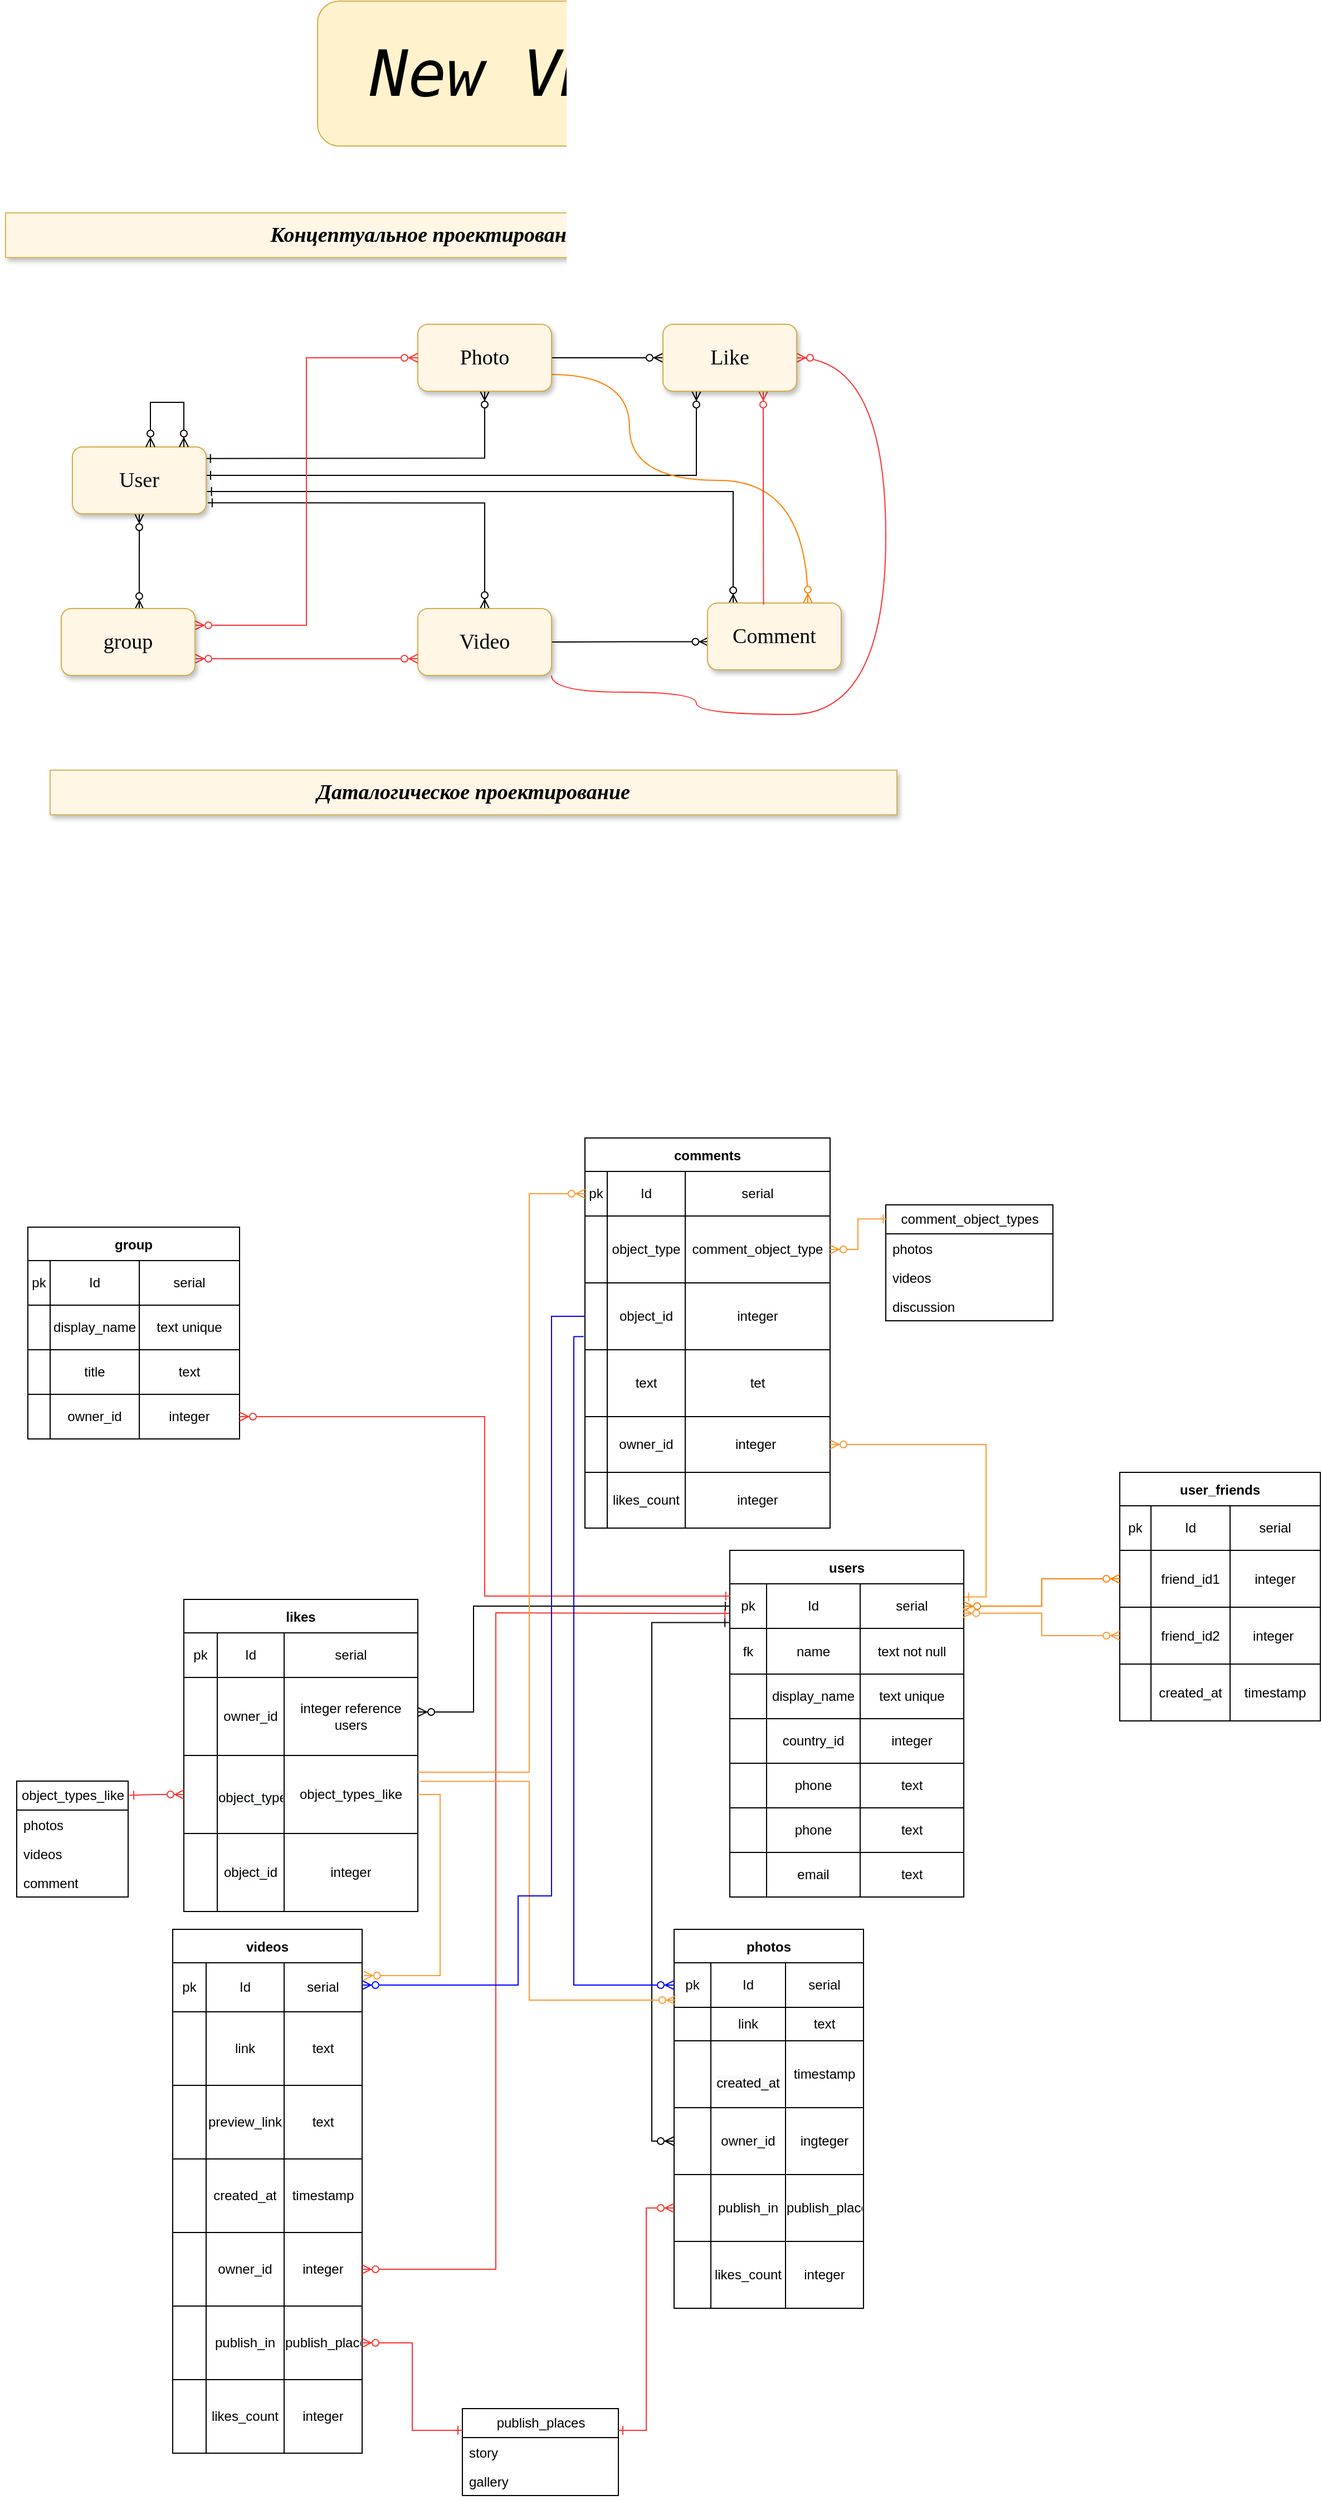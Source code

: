 <mxfile version="15.1.4" type="github">
  <diagram id="kzBTkpLEh-Z0ybDVD-Pl" name="Page-1">
    <mxGraphModel dx="990" dy="575" grid="1" gridSize="10" guides="1" tooltips="1" connect="1" arrows="1" fold="1" page="1" pageScale="1" pageWidth="827" pageHeight="1169" math="0" shadow="0">
      <root>
        <mxCell id="0" />
        <mxCell id="1" parent="0" />
        <mxCell id="8QKdZ73JA2FB1doCZOxA-1" value="users" style="shape=table;startSize=30;container=1;collapsible=0;childLayout=tableLayout;fontStyle=1;align=center;pointerEvents=1;" parent="1" vertex="1">
          <mxGeometry x="650" y="1430" width="210" height="311" as="geometry" />
        </mxCell>
        <mxCell id="8QKdZ73JA2FB1doCZOxA-2" value="" style="shape=partialRectangle;html=1;whiteSpace=wrap;collapsible=0;dropTarget=0;pointerEvents=0;fillColor=none;top=0;left=0;bottom=0;right=0;points=[[0,0.5],[1,0.5]];portConstraint=eastwest;" parent="8QKdZ73JA2FB1doCZOxA-1" vertex="1">
          <mxGeometry y="30" width="210" height="40" as="geometry" />
        </mxCell>
        <mxCell id="3Fdh5h9SKPRzEb-vq6Ch-36" value="pk" style="shape=partialRectangle;html=1;whiteSpace=wrap;connectable=0;fillColor=none;top=0;left=0;bottom=0;right=0;overflow=hidden;pointerEvents=1;" vertex="1" parent="8QKdZ73JA2FB1doCZOxA-2">
          <mxGeometry width="33" height="40" as="geometry" />
        </mxCell>
        <mxCell id="8QKdZ73JA2FB1doCZOxA-3" value="Id" style="shape=partialRectangle;html=1;whiteSpace=wrap;connectable=0;fillColor=none;top=0;left=0;bottom=0;right=0;overflow=hidden;pointerEvents=1;" parent="8QKdZ73JA2FB1doCZOxA-2" vertex="1">
          <mxGeometry x="33" width="84" height="40" as="geometry" />
        </mxCell>
        <mxCell id="8QKdZ73JA2FB1doCZOxA-4" value="&lt;span style=&quot;font-family: &amp;#34;helvetica&amp;#34;&quot;&gt;serial&lt;/span&gt;" style="shape=partialRectangle;html=1;whiteSpace=wrap;connectable=0;fillColor=none;top=0;left=0;bottom=0;right=0;overflow=hidden;pointerEvents=1;" parent="8QKdZ73JA2FB1doCZOxA-2" vertex="1">
          <mxGeometry x="117" width="93" height="40" as="geometry" />
        </mxCell>
        <mxCell id="8QKdZ73JA2FB1doCZOxA-9" value="" style="shape=partialRectangle;html=1;whiteSpace=wrap;collapsible=0;dropTarget=0;pointerEvents=0;fillColor=none;top=0;left=0;bottom=0;right=0;points=[[0,0.5],[1,0.5]];portConstraint=eastwest;" parent="8QKdZ73JA2FB1doCZOxA-1" vertex="1">
          <mxGeometry y="70" width="210" height="41" as="geometry" />
        </mxCell>
        <mxCell id="3Fdh5h9SKPRzEb-vq6Ch-37" value="fk" style="shape=partialRectangle;html=1;whiteSpace=wrap;connectable=0;fillColor=none;top=0;left=0;bottom=0;right=0;overflow=hidden;pointerEvents=1;" vertex="1" parent="8QKdZ73JA2FB1doCZOxA-9">
          <mxGeometry width="33" height="41" as="geometry" />
        </mxCell>
        <mxCell id="8QKdZ73JA2FB1doCZOxA-10" value="name" style="shape=partialRectangle;html=1;whiteSpace=wrap;connectable=0;fillColor=none;top=0;left=0;bottom=0;right=0;overflow=hidden;pointerEvents=1;" parent="8QKdZ73JA2FB1doCZOxA-9" vertex="1">
          <mxGeometry x="33" width="84" height="41" as="geometry" />
        </mxCell>
        <mxCell id="8QKdZ73JA2FB1doCZOxA-11" value="text not null" style="shape=partialRectangle;html=1;whiteSpace=wrap;connectable=0;fillColor=none;top=0;left=0;bottom=0;right=0;overflow=hidden;pointerEvents=1;" parent="8QKdZ73JA2FB1doCZOxA-9" vertex="1">
          <mxGeometry x="117" width="93" height="41" as="geometry" />
        </mxCell>
        <mxCell id="3Fdh5h9SKPRzEb-vq6Ch-5" style="shape=partialRectangle;html=1;whiteSpace=wrap;collapsible=0;dropTarget=0;pointerEvents=0;fillColor=none;top=0;left=0;bottom=0;right=0;points=[[0,0.5],[1,0.5]];portConstraint=eastwest;" vertex="1" parent="8QKdZ73JA2FB1doCZOxA-1">
          <mxGeometry y="111" width="210" height="40" as="geometry" />
        </mxCell>
        <mxCell id="3Fdh5h9SKPRzEb-vq6Ch-38" style="shape=partialRectangle;html=1;whiteSpace=wrap;connectable=0;fillColor=none;top=0;left=0;bottom=0;right=0;overflow=hidden;pointerEvents=1;" vertex="1" parent="3Fdh5h9SKPRzEb-vq6Ch-5">
          <mxGeometry width="33" height="40" as="geometry" />
        </mxCell>
        <mxCell id="3Fdh5h9SKPRzEb-vq6Ch-6" value="&lt;span&gt;display_name&lt;/span&gt;" style="shape=partialRectangle;html=1;whiteSpace=wrap;connectable=0;fillColor=none;top=0;left=0;bottom=0;right=0;overflow=hidden;pointerEvents=1;" vertex="1" parent="3Fdh5h9SKPRzEb-vq6Ch-5">
          <mxGeometry x="33" width="84" height="40" as="geometry" />
        </mxCell>
        <mxCell id="3Fdh5h9SKPRzEb-vq6Ch-7" value="text unique" style="shape=partialRectangle;html=1;whiteSpace=wrap;connectable=0;fillColor=none;top=0;left=0;bottom=0;right=0;overflow=hidden;pointerEvents=1;" vertex="1" parent="3Fdh5h9SKPRzEb-vq6Ch-5">
          <mxGeometry x="117" width="93" height="40" as="geometry" />
        </mxCell>
        <mxCell id="3Fdh5h9SKPRzEb-vq6Ch-12" style="shape=partialRectangle;html=1;whiteSpace=wrap;collapsible=0;dropTarget=0;pointerEvents=0;fillColor=none;top=0;left=0;bottom=0;right=0;points=[[0,0.5],[1,0.5]];portConstraint=eastwest;" vertex="1" parent="8QKdZ73JA2FB1doCZOxA-1">
          <mxGeometry y="151" width="210" height="40" as="geometry" />
        </mxCell>
        <mxCell id="3Fdh5h9SKPRzEb-vq6Ch-39" style="shape=partialRectangle;html=1;whiteSpace=wrap;connectable=0;fillColor=none;top=0;left=0;bottom=0;right=0;overflow=hidden;pointerEvents=1;" vertex="1" parent="3Fdh5h9SKPRzEb-vq6Ch-12">
          <mxGeometry width="33" height="40" as="geometry" />
        </mxCell>
        <mxCell id="3Fdh5h9SKPRzEb-vq6Ch-13" value="&lt;span&gt;country_id&lt;/span&gt;" style="shape=partialRectangle;html=1;whiteSpace=wrap;connectable=0;fillColor=none;top=0;left=0;bottom=0;right=0;overflow=hidden;pointerEvents=1;" vertex="1" parent="3Fdh5h9SKPRzEb-vq6Ch-12">
          <mxGeometry x="33" width="84" height="40" as="geometry" />
        </mxCell>
        <mxCell id="3Fdh5h9SKPRzEb-vq6Ch-14" value="&lt;span&gt;integer&lt;/span&gt;" style="shape=partialRectangle;html=1;whiteSpace=wrap;connectable=0;fillColor=none;top=0;left=0;bottom=0;right=0;overflow=hidden;pointerEvents=1;" vertex="1" parent="3Fdh5h9SKPRzEb-vq6Ch-12">
          <mxGeometry x="117" width="93" height="40" as="geometry" />
        </mxCell>
        <mxCell id="3Fdh5h9SKPRzEb-vq6Ch-33" style="shape=partialRectangle;html=1;whiteSpace=wrap;collapsible=0;dropTarget=0;pointerEvents=0;fillColor=none;top=0;left=0;bottom=0;right=0;points=[[0,0.5],[1,0.5]];portConstraint=eastwest;" vertex="1" parent="8QKdZ73JA2FB1doCZOxA-1">
          <mxGeometry y="191" width="210" height="40" as="geometry" />
        </mxCell>
        <mxCell id="3Fdh5h9SKPRzEb-vq6Ch-40" style="shape=partialRectangle;html=1;whiteSpace=wrap;connectable=0;fillColor=none;top=0;left=0;bottom=0;right=0;overflow=hidden;pointerEvents=1;" vertex="1" parent="3Fdh5h9SKPRzEb-vq6Ch-33">
          <mxGeometry width="33" height="40" as="geometry" />
        </mxCell>
        <mxCell id="3Fdh5h9SKPRzEb-vq6Ch-34" value="&lt;span&gt;phone&lt;/span&gt;" style="shape=partialRectangle;html=1;whiteSpace=wrap;connectable=0;fillColor=none;top=0;left=0;bottom=0;right=0;overflow=hidden;pointerEvents=1;" vertex="1" parent="3Fdh5h9SKPRzEb-vq6Ch-33">
          <mxGeometry x="33" width="84" height="40" as="geometry" />
        </mxCell>
        <mxCell id="3Fdh5h9SKPRzEb-vq6Ch-35" value="&lt;span&gt;text&lt;/span&gt;" style="shape=partialRectangle;html=1;whiteSpace=wrap;connectable=0;fillColor=none;top=0;left=0;bottom=0;right=0;overflow=hidden;pointerEvents=1;" vertex="1" parent="3Fdh5h9SKPRzEb-vq6Ch-33">
          <mxGeometry x="117" width="93" height="40" as="geometry" />
        </mxCell>
        <mxCell id="3Fdh5h9SKPRzEb-vq6Ch-19" style="shape=partialRectangle;html=1;whiteSpace=wrap;collapsible=0;dropTarget=0;pointerEvents=0;fillColor=none;top=0;left=0;bottom=0;right=0;points=[[0,0.5],[1,0.5]];portConstraint=eastwest;" vertex="1" parent="8QKdZ73JA2FB1doCZOxA-1">
          <mxGeometry y="231" width="210" height="40" as="geometry" />
        </mxCell>
        <mxCell id="3Fdh5h9SKPRzEb-vq6Ch-41" style="shape=partialRectangle;html=1;whiteSpace=wrap;connectable=0;fillColor=none;top=0;left=0;bottom=0;right=0;overflow=hidden;pointerEvents=1;" vertex="1" parent="3Fdh5h9SKPRzEb-vq6Ch-19">
          <mxGeometry width="33" height="40" as="geometry" />
        </mxCell>
        <mxCell id="3Fdh5h9SKPRzEb-vq6Ch-20" value="&lt;span&gt;phone&lt;/span&gt;" style="shape=partialRectangle;html=1;whiteSpace=wrap;connectable=0;fillColor=none;top=0;left=0;bottom=0;right=0;overflow=hidden;pointerEvents=1;" vertex="1" parent="3Fdh5h9SKPRzEb-vq6Ch-19">
          <mxGeometry x="33" width="84" height="40" as="geometry" />
        </mxCell>
        <mxCell id="3Fdh5h9SKPRzEb-vq6Ch-21" value="&lt;span&gt;text&lt;/span&gt;" style="shape=partialRectangle;html=1;whiteSpace=wrap;connectable=0;fillColor=none;top=0;left=0;bottom=0;right=0;overflow=hidden;pointerEvents=1;" vertex="1" parent="3Fdh5h9SKPRzEb-vq6Ch-19">
          <mxGeometry x="117" width="93" height="40" as="geometry" />
        </mxCell>
        <mxCell id="3Fdh5h9SKPRzEb-vq6Ch-26" style="shape=partialRectangle;html=1;whiteSpace=wrap;collapsible=0;dropTarget=0;pointerEvents=0;fillColor=none;top=0;left=0;bottom=0;right=0;points=[[0,0.5],[1,0.5]];portConstraint=eastwest;" vertex="1" parent="8QKdZ73JA2FB1doCZOxA-1">
          <mxGeometry y="271" width="210" height="40" as="geometry" />
        </mxCell>
        <mxCell id="3Fdh5h9SKPRzEb-vq6Ch-42" style="shape=partialRectangle;html=1;whiteSpace=wrap;connectable=0;fillColor=none;top=0;left=0;bottom=0;right=0;overflow=hidden;pointerEvents=1;" vertex="1" parent="3Fdh5h9SKPRzEb-vq6Ch-26">
          <mxGeometry width="33" height="40" as="geometry" />
        </mxCell>
        <mxCell id="3Fdh5h9SKPRzEb-vq6Ch-27" value="&lt;span&gt;email&lt;/span&gt;" style="shape=partialRectangle;html=1;whiteSpace=wrap;connectable=0;fillColor=none;top=0;left=0;bottom=0;right=0;overflow=hidden;pointerEvents=1;" vertex="1" parent="3Fdh5h9SKPRzEb-vq6Ch-26">
          <mxGeometry x="33" width="84" height="40" as="geometry" />
        </mxCell>
        <mxCell id="3Fdh5h9SKPRzEb-vq6Ch-28" value="&lt;span&gt;text&lt;/span&gt;" style="shape=partialRectangle;html=1;whiteSpace=wrap;connectable=0;fillColor=none;top=0;left=0;bottom=0;right=0;overflow=hidden;pointerEvents=1;" vertex="1" parent="3Fdh5h9SKPRzEb-vq6Ch-26">
          <mxGeometry x="117" width="93" height="40" as="geometry" />
        </mxCell>
        <mxCell id="8QKdZ73JA2FB1doCZOxA-18" value="likes" style="shape=table;startSize=30;container=1;collapsible=0;childLayout=tableLayout;fontStyle=1;align=center;pointerEvents=1;flipV=0;flipH=0;" parent="1" vertex="1">
          <mxGeometry x="160" y="1474" width="210" height="280" as="geometry" />
        </mxCell>
        <mxCell id="8QKdZ73JA2FB1doCZOxA-19" value="" style="shape=partialRectangle;html=1;whiteSpace=wrap;collapsible=0;dropTarget=0;pointerEvents=0;fillColor=none;top=0;left=0;bottom=0;right=0;points=[[0,0.5],[1,0.5]];portConstraint=eastwest;" parent="8QKdZ73JA2FB1doCZOxA-18" vertex="1">
          <mxGeometry y="30" width="210" height="40" as="geometry" />
        </mxCell>
        <mxCell id="3Fdh5h9SKPRzEb-vq6Ch-114" value="pk" style="shape=partialRectangle;html=1;whiteSpace=wrap;connectable=0;fillColor=none;top=0;left=0;bottom=0;right=0;overflow=hidden;pointerEvents=1;" vertex="1" parent="8QKdZ73JA2FB1doCZOxA-19">
          <mxGeometry width="30" height="40" as="geometry" />
        </mxCell>
        <mxCell id="8QKdZ73JA2FB1doCZOxA-20" value="Id" style="shape=partialRectangle;html=1;whiteSpace=wrap;connectable=0;fillColor=none;top=0;left=0;bottom=0;right=0;overflow=hidden;pointerEvents=1;" parent="8QKdZ73JA2FB1doCZOxA-19" vertex="1">
          <mxGeometry x="30" width="60" height="40" as="geometry" />
        </mxCell>
        <mxCell id="8QKdZ73JA2FB1doCZOxA-21" value="serial" style="shape=partialRectangle;html=1;whiteSpace=wrap;connectable=0;fillColor=none;top=0;left=0;bottom=0;right=0;overflow=hidden;pointerEvents=1;" parent="8QKdZ73JA2FB1doCZOxA-19" vertex="1">
          <mxGeometry x="90" width="120" height="40" as="geometry" />
        </mxCell>
        <mxCell id="8QKdZ73JA2FB1doCZOxA-24" style="shape=partialRectangle;html=1;whiteSpace=wrap;collapsible=0;dropTarget=0;pointerEvents=0;fillColor=none;top=0;left=0;bottom=0;right=0;points=[[0,0.5],[1,0.5]];portConstraint=eastwest;" parent="8QKdZ73JA2FB1doCZOxA-18" vertex="1">
          <mxGeometry y="70" width="210" height="70" as="geometry" />
        </mxCell>
        <mxCell id="3Fdh5h9SKPRzEb-vq6Ch-115" style="shape=partialRectangle;html=1;whiteSpace=wrap;connectable=0;fillColor=none;top=0;left=0;bottom=0;right=0;overflow=hidden;pointerEvents=1;" vertex="1" parent="8QKdZ73JA2FB1doCZOxA-24">
          <mxGeometry width="30" height="70" as="geometry" />
        </mxCell>
        <mxCell id="8QKdZ73JA2FB1doCZOxA-25" value="owner_id" style="shape=partialRectangle;html=1;whiteSpace=wrap;connectable=0;fillColor=none;top=0;left=0;bottom=0;right=0;overflow=hidden;pointerEvents=1;" parent="8QKdZ73JA2FB1doCZOxA-24" vertex="1">
          <mxGeometry x="30" width="60" height="70" as="geometry" />
        </mxCell>
        <mxCell id="8QKdZ73JA2FB1doCZOxA-26" value="integer reference users" style="shape=partialRectangle;html=1;whiteSpace=wrap;connectable=0;fillColor=none;top=0;left=0;bottom=0;right=0;overflow=hidden;pointerEvents=1;" parent="8QKdZ73JA2FB1doCZOxA-24" vertex="1">
          <mxGeometry x="90" width="120" height="70" as="geometry" />
        </mxCell>
        <mxCell id="3Fdh5h9SKPRzEb-vq6Ch-104" style="shape=partialRectangle;html=1;whiteSpace=wrap;collapsible=0;dropTarget=0;pointerEvents=0;fillColor=none;top=0;left=0;bottom=0;right=0;points=[[0,0.5],[1,0.5]];portConstraint=eastwest;" vertex="1" parent="8QKdZ73JA2FB1doCZOxA-18">
          <mxGeometry y="140" width="210" height="70" as="geometry" />
        </mxCell>
        <mxCell id="3Fdh5h9SKPRzEb-vq6Ch-116" style="shape=partialRectangle;html=1;whiteSpace=wrap;connectable=0;fillColor=none;top=0;left=0;bottom=0;right=0;overflow=hidden;pointerEvents=1;" vertex="1" parent="3Fdh5h9SKPRzEb-vq6Ch-104">
          <mxGeometry width="30" height="70" as="geometry" />
        </mxCell>
        <mxCell id="3Fdh5h9SKPRzEb-vq6Ch-105" value="&#xa;&#xa;&lt;span style=&quot;color: rgb(0, 0, 0); font-family: helvetica; font-size: 12px; font-style: normal; font-weight: 400; letter-spacing: normal; text-align: center; text-indent: 0px; text-transform: none; word-spacing: 0px; background-color: rgb(248, 249, 250); display: inline; float: none;&quot;&gt;object_type&lt;/span&gt;&#xa;&#xa;" style="shape=partialRectangle;html=1;whiteSpace=wrap;connectable=0;fillColor=none;top=0;left=0;bottom=0;right=0;overflow=hidden;pointerEvents=1;" vertex="1" parent="3Fdh5h9SKPRzEb-vq6Ch-104">
          <mxGeometry x="30" width="60" height="70" as="geometry" />
        </mxCell>
        <mxCell id="3Fdh5h9SKPRzEb-vq6Ch-106" value="object_types_like" style="shape=partialRectangle;html=1;whiteSpace=wrap;connectable=0;fillColor=none;top=0;left=0;bottom=0;right=0;overflow=hidden;pointerEvents=1;" vertex="1" parent="3Fdh5h9SKPRzEb-vq6Ch-104">
          <mxGeometry x="90" width="120" height="70" as="geometry" />
        </mxCell>
        <mxCell id="3Fdh5h9SKPRzEb-vq6Ch-109" style="shape=partialRectangle;html=1;whiteSpace=wrap;collapsible=0;dropTarget=0;pointerEvents=0;fillColor=none;top=0;left=0;bottom=0;right=0;points=[[0,0.5],[1,0.5]];portConstraint=eastwest;" vertex="1" parent="8QKdZ73JA2FB1doCZOxA-18">
          <mxGeometry y="210" width="210" height="70" as="geometry" />
        </mxCell>
        <mxCell id="3Fdh5h9SKPRzEb-vq6Ch-117" style="shape=partialRectangle;html=1;whiteSpace=wrap;connectable=0;fillColor=none;top=0;left=0;bottom=0;right=0;overflow=hidden;pointerEvents=1;" vertex="1" parent="3Fdh5h9SKPRzEb-vq6Ch-109">
          <mxGeometry width="30" height="70" as="geometry" />
        </mxCell>
        <mxCell id="3Fdh5h9SKPRzEb-vq6Ch-110" value="&lt;span style=&quot;color: rgb(0 , 0 , 0) ; font-family: &amp;#34;helvetica&amp;#34; ; font-size: 12px ; font-style: normal ; font-weight: 400 ; letter-spacing: normal ; text-align: center ; text-indent: 0px ; text-transform: none ; word-spacing: 0px ; background-color: rgb(248 , 249 , 250) ; display: inline ; float: none&quot;&gt;object_id&lt;/span&gt;&lt;br&gt;" style="shape=partialRectangle;html=1;whiteSpace=wrap;connectable=0;fillColor=none;top=0;left=0;bottom=0;right=0;overflow=hidden;pointerEvents=1;" vertex="1" parent="3Fdh5h9SKPRzEb-vq6Ch-109">
          <mxGeometry x="30" width="60" height="70" as="geometry" />
        </mxCell>
        <mxCell id="3Fdh5h9SKPRzEb-vq6Ch-111" value="integer" style="shape=partialRectangle;html=1;whiteSpace=wrap;connectable=0;fillColor=none;top=0;left=0;bottom=0;right=0;overflow=hidden;pointerEvents=1;" vertex="1" parent="3Fdh5h9SKPRzEb-vq6Ch-109">
          <mxGeometry x="90" width="120" height="70" as="geometry" />
        </mxCell>
        <UserObject label="&lt;pre&gt;&lt;font style=&quot;font-size: 57px&quot;&gt;New VK&lt;/font&gt;&lt;/pre&gt;" link="https://youtu.be/a0NjDx5UJsg?t=54" linkTarget="_blank" id="8QKdZ73JA2FB1doCZOxA-29">
          <mxCell style="rounded=1;whiteSpace=wrap;html=1;fontFamily=Georgia;fontStyle=2;horizontal=1;align=center;fillColor=#fff2cc;strokeColor=#D6AC49;" parent="1" vertex="1">
            <mxGeometry x="280" y="40" width="300" height="130" as="geometry" />
          </mxCell>
        </UserObject>
        <mxCell id="8QKdZ73JA2FB1doCZOxA-30" value="&lt;p style=&quot;line-height: 150%; font-size: 19px;&quot;&gt;&lt;font style=&quot;font-size: 19px;&quot;&gt;Концептуальное проектирование&lt;/font&gt;&lt;/p&gt;" style="text;html=1;align=center;verticalAlign=middle;whiteSpace=wrap;rounded=0;shadow=1;strokeColor=#d6b656;fillColor=#FFF6E6;fontFamily=Georgia;fontStyle=3;fontSize=19;" parent="1" vertex="1">
          <mxGeometry y="230" width="760" height="40" as="geometry" />
        </mxCell>
        <mxCell id="8QKdZ73JA2FB1doCZOxA-31" style="edgeStyle=orthogonalEdgeStyle;rounded=0;orthogonalLoop=1;jettySize=auto;html=1;exitX=0.999;exitY=0.173;exitDx=0;exitDy=0;entryX=0.5;entryY=1;entryDx=0;entryDy=0;fontFamily=Georgia;fontSize=19;endArrow=ERzeroToMany;endFill=1;startArrow=ERone;startFill=0;exitPerimeter=0;" parent="1" source="8QKdZ73JA2FB1doCZOxA-37" target="8QKdZ73JA2FB1doCZOxA-45" edge="1">
          <mxGeometry relative="1" as="geometry">
            <Array as="points">
              <mxPoint x="190" y="450" />
              <mxPoint x="430" y="450" />
            </Array>
          </mxGeometry>
        </mxCell>
        <mxCell id="8QKdZ73JA2FB1doCZOxA-32" style="edgeStyle=orthogonalEdgeStyle;rounded=0;orthogonalLoop=1;jettySize=auto;html=1;fontFamily=Georgia;fontSize=19;endArrow=ERzeroToMany;endFill=1;exitX=1.012;exitY=0.836;exitDx=0;exitDy=0;exitPerimeter=0;startArrow=ERone;startFill=0;entryX=0.5;entryY=0;entryDx=0;entryDy=0;" parent="1" source="8QKdZ73JA2FB1doCZOxA-37" target="8QKdZ73JA2FB1doCZOxA-46" edge="1">
          <mxGeometry relative="1" as="geometry">
            <mxPoint x="190" y="490" as="sourcePoint" />
            <Array as="points">
              <mxPoint x="430" y="490" />
            </Array>
          </mxGeometry>
        </mxCell>
        <mxCell id="8QKdZ73JA2FB1doCZOxA-33" style="edgeStyle=orthogonalEdgeStyle;rounded=0;orthogonalLoop=1;jettySize=auto;html=1;fontFamily=Georgia;fontSize=19;endArrow=ERzeroToMany;endFill=1;exitX=1.007;exitY=0.666;exitDx=0;exitDy=0;exitPerimeter=0;startArrow=ERone;startFill=0;entryX=0.192;entryY=0.011;entryDx=0;entryDy=0;entryPerimeter=0;" parent="1" source="8QKdZ73JA2FB1doCZOxA-37" target="8QKdZ73JA2FB1doCZOxA-40" edge="1">
          <mxGeometry relative="1" as="geometry">
            <mxPoint x="447" y="350" as="targetPoint" />
            <mxPoint x="190" y="480" as="sourcePoint" />
            <Array as="points">
              <mxPoint x="653" y="480" />
            </Array>
          </mxGeometry>
        </mxCell>
        <mxCell id="8QKdZ73JA2FB1doCZOxA-34" style="edgeStyle=orthogonalEdgeStyle;rounded=0;orthogonalLoop=1;jettySize=auto;html=1;exitX=1;exitY=0.425;exitDx=0;exitDy=0;fontFamily=Georgia;fontSize=19;endArrow=ERzeroToMany;endFill=1;entryX=0.25;entryY=1;entryDx=0;entryDy=0;startArrow=ERone;startFill=0;exitPerimeter=0;" parent="1" source="8QKdZ73JA2FB1doCZOxA-37" target="8QKdZ73JA2FB1doCZOxA-44" edge="1">
          <mxGeometry relative="1" as="geometry" />
        </mxCell>
        <mxCell id="8QKdZ73JA2FB1doCZOxA-36" style="edgeStyle=orthogonalEdgeStyle;rounded=0;orthogonalLoop=1;jettySize=auto;html=1;exitX=0.5;exitY=1;exitDx=0;exitDy=0;entryX=0.583;entryY=0.015;entryDx=0;entryDy=0;entryPerimeter=0;fontFamily=Georgia;fontSize=19;endArrow=ERzeroToMany;endFill=1;startArrow=ERzeroToMany;startFill=1;" parent="1" source="8QKdZ73JA2FB1doCZOxA-37" target="8QKdZ73JA2FB1doCZOxA-50" edge="1">
          <mxGeometry relative="1" as="geometry" />
        </mxCell>
        <mxCell id="8QKdZ73JA2FB1doCZOxA-37" value="User" style="rounded=1;whiteSpace=wrap;html=1;shadow=1;fontFamily=Georgia;fontSize=19;strokeColor=#D6AC49;fillColor=#FFF6E6;align=center;" parent="1" vertex="1">
          <mxGeometry x="60" y="440" width="120" height="60" as="geometry" />
        </mxCell>
        <mxCell id="8QKdZ73JA2FB1doCZOxA-38" style="edgeStyle=orthogonalEdgeStyle;rounded=0;jumpStyle=none;orthogonalLoop=1;jettySize=auto;html=1;exitX=0.01;exitY=0.579;exitDx=0;exitDy=0;entryX=1;entryY=0.5;entryDx=0;entryDy=0;fontFamily=Georgia;fontSize=19;startArrow=ERzeroToMany;startFill=1;endArrow=none;endFill=0;exitPerimeter=0;" parent="1" source="8QKdZ73JA2FB1doCZOxA-40" target="8QKdZ73JA2FB1doCZOxA-46" edge="1">
          <mxGeometry relative="1" as="geometry" />
        </mxCell>
        <mxCell id="8QKdZ73JA2FB1doCZOxA-39" style="edgeStyle=orthogonalEdgeStyle;curved=1;rounded=0;jumpStyle=none;orthogonalLoop=1;jettySize=auto;html=1;exitX=0.75;exitY=0;exitDx=0;exitDy=0;entryX=1;entryY=0.75;entryDx=0;entryDy=0;fontFamily=Georgia;fontSize=19;startArrow=ERzeroToMany;startFill=1;endArrow=none;endFill=0;strokeColor=#FF8000;" parent="1" source="8QKdZ73JA2FB1doCZOxA-40" target="8QKdZ73JA2FB1doCZOxA-45" edge="1">
          <mxGeometry relative="1" as="geometry">
            <Array as="points">
              <mxPoint x="720" y="470" />
              <mxPoint x="560" y="470" />
              <mxPoint x="560" y="375" />
            </Array>
          </mxGeometry>
        </mxCell>
        <mxCell id="8QKdZ73JA2FB1doCZOxA-40" value="Comment" style="rounded=1;whiteSpace=wrap;html=1;shadow=1;fontFamily=Georgia;fontSize=19;strokeColor=#D6AC49;fillColor=#FFF6E6;align=center;" parent="1" vertex="1">
          <mxGeometry x="630" y="580" width="120" height="60" as="geometry" />
        </mxCell>
        <mxCell id="8QKdZ73JA2FB1doCZOxA-41" style="rounded=0;orthogonalLoop=1;jettySize=auto;html=1;exitX=0.75;exitY=1;exitDx=0;exitDy=0;fontFamily=Georgia;fontSize=19;endArrow=none;endFill=0;jumpStyle=none;startArrow=ERzeroToMany;startFill=1;entryX=0.419;entryY=0.025;entryDx=0;entryDy=0;elbow=vertical;edgeStyle=orthogonalEdgeStyle;fillColor=#f8cecc;strokeColor=#FF3333;entryPerimeter=0;" parent="1" source="8QKdZ73JA2FB1doCZOxA-44" target="8QKdZ73JA2FB1doCZOxA-40" edge="1">
          <mxGeometry relative="1" as="geometry">
            <mxPoint x="517" y="350" as="targetPoint" />
          </mxGeometry>
        </mxCell>
        <mxCell id="8QKdZ73JA2FB1doCZOxA-42" style="edgeStyle=orthogonalEdgeStyle;rounded=0;jumpStyle=none;orthogonalLoop=1;jettySize=auto;html=1;exitX=0;exitY=0.5;exitDx=0;exitDy=0;entryX=1;entryY=0.5;entryDx=0;entryDy=0;fontFamily=Georgia;fontSize=19;startArrow=ERzeroToMany;startFill=1;endArrow=none;endFill=0;" parent="1" source="8QKdZ73JA2FB1doCZOxA-44" target="8QKdZ73JA2FB1doCZOxA-45" edge="1">
          <mxGeometry relative="1" as="geometry" />
        </mxCell>
        <mxCell id="8QKdZ73JA2FB1doCZOxA-43" style="edgeStyle=orthogonalEdgeStyle;curved=1;rounded=0;jumpStyle=none;orthogonalLoop=1;jettySize=auto;html=1;entryX=1;entryY=1;entryDx=0;entryDy=0;fontFamily=Georgia;fontSize=19;startArrow=ERzeroToMany;startFill=1;endArrow=none;endFill=0;strokeColor=#FF3333;exitX=1;exitY=0.5;exitDx=0;exitDy=0;" parent="1" source="8QKdZ73JA2FB1doCZOxA-44" target="8QKdZ73JA2FB1doCZOxA-46" edge="1">
          <mxGeometry relative="1" as="geometry">
            <mxPoint x="560" y="390" as="sourcePoint" />
            <Array as="points">
              <mxPoint x="790" y="360" />
              <mxPoint x="790" y="680" />
              <mxPoint x="620" y="680" />
              <mxPoint x="620" y="660" />
              <mxPoint x="490" y="660" />
            </Array>
          </mxGeometry>
        </mxCell>
        <mxCell id="8QKdZ73JA2FB1doCZOxA-44" value="Like" style="rounded=1;whiteSpace=wrap;html=1;shadow=1;fontFamily=Georgia;fontSize=19;strokeColor=#D6AC49;fillColor=#FFF6E6;align=center;" parent="1" vertex="1">
          <mxGeometry x="590" y="330" width="120" height="60" as="geometry" />
        </mxCell>
        <mxCell id="8QKdZ73JA2FB1doCZOxA-45" value="Photo" style="rounded=1;whiteSpace=wrap;html=1;shadow=1;fontFamily=Georgia;fontSize=19;strokeColor=#D6AC49;fillColor=#FFF6E6;align=center;" parent="1" vertex="1">
          <mxGeometry x="370" y="330" width="120" height="60" as="geometry" />
        </mxCell>
        <mxCell id="8QKdZ73JA2FB1doCZOxA-46" value="Video" style="rounded=1;whiteSpace=wrap;html=1;shadow=1;fontFamily=Georgia;fontSize=19;strokeColor=#D6AC49;fillColor=#FFF6E6;align=center;" parent="1" vertex="1">
          <mxGeometry x="370" y="585" width="120" height="60" as="geometry" />
        </mxCell>
        <mxCell id="8QKdZ73JA2FB1doCZOxA-48" style="edgeStyle=elbowEdgeStyle;rounded=0;jumpStyle=none;orthogonalLoop=1;jettySize=auto;html=1;exitX=1;exitY=0.25;exitDx=0;exitDy=0;entryX=0;entryY=0.5;entryDx=0;entryDy=0;fontFamily=Georgia;fontSize=19;startArrow=ERzeroToMany;startFill=1;endArrow=ERzeroToMany;endFill=1;strokeColor=#FF3333;" parent="1" source="8QKdZ73JA2FB1doCZOxA-50" target="8QKdZ73JA2FB1doCZOxA-45" edge="1">
          <mxGeometry relative="1" as="geometry" />
        </mxCell>
        <mxCell id="8QKdZ73JA2FB1doCZOxA-49" style="edgeStyle=orthogonalEdgeStyle;rounded=0;jumpStyle=none;orthogonalLoop=1;jettySize=auto;html=1;exitX=1;exitY=0.75;exitDx=0;exitDy=0;entryX=0;entryY=0.75;entryDx=0;entryDy=0;fontFamily=Georgia;fontSize=19;startArrow=ERzeroToMany;startFill=1;endArrow=ERzeroToMany;endFill=1;strokeColor=#FF3333;" parent="1" source="8QKdZ73JA2FB1doCZOxA-50" target="8QKdZ73JA2FB1doCZOxA-46" edge="1">
          <mxGeometry relative="1" as="geometry" />
        </mxCell>
        <mxCell id="8QKdZ73JA2FB1doCZOxA-50" value="group" style="rounded=1;whiteSpace=wrap;html=1;shadow=1;fontFamily=Georgia;fontSize=19;strokeColor=#D6AC49;fillColor=#FFF6E6;align=center;" parent="1" vertex="1">
          <mxGeometry x="50" y="585" width="120" height="60" as="geometry" />
        </mxCell>
        <mxCell id="8QKdZ73JA2FB1doCZOxA-52" value="group" style="shape=table;startSize=30;container=1;collapsible=0;childLayout=tableLayout;fontStyle=1;align=center;pointerEvents=1;" parent="1" vertex="1">
          <mxGeometry x="20" y="1140" width="190" height="190" as="geometry" />
        </mxCell>
        <mxCell id="8QKdZ73JA2FB1doCZOxA-53" value="" style="shape=partialRectangle;html=1;whiteSpace=wrap;collapsible=0;dropTarget=0;pointerEvents=0;fillColor=none;top=0;left=0;bottom=0;right=0;points=[[0,0.5],[1,0.5]];portConstraint=eastwest;" parent="8QKdZ73JA2FB1doCZOxA-52" vertex="1">
          <mxGeometry y="30" width="190" height="40" as="geometry" />
        </mxCell>
        <mxCell id="3Fdh5h9SKPRzEb-vq6Ch-62" value="pk" style="shape=partialRectangle;html=1;whiteSpace=wrap;connectable=0;fillColor=none;top=0;left=0;bottom=0;right=0;overflow=hidden;pointerEvents=1;" vertex="1" parent="8QKdZ73JA2FB1doCZOxA-53">
          <mxGeometry width="20" height="40" as="geometry" />
        </mxCell>
        <mxCell id="8QKdZ73JA2FB1doCZOxA-54" value="Id" style="shape=partialRectangle;html=1;whiteSpace=wrap;connectable=0;fillColor=none;top=0;left=0;bottom=0;right=0;overflow=hidden;pointerEvents=1;" parent="8QKdZ73JA2FB1doCZOxA-53" vertex="1">
          <mxGeometry x="20" width="80" height="40" as="geometry" />
        </mxCell>
        <mxCell id="8QKdZ73JA2FB1doCZOxA-55" value="serial" style="shape=partialRectangle;html=1;whiteSpace=wrap;connectable=0;fillColor=none;top=0;left=0;bottom=0;right=0;overflow=hidden;pointerEvents=1;" parent="8QKdZ73JA2FB1doCZOxA-53" vertex="1">
          <mxGeometry x="100" width="90" height="40" as="geometry" />
        </mxCell>
        <mxCell id="8QKdZ73JA2FB1doCZOxA-58" style="shape=partialRectangle;html=1;whiteSpace=wrap;collapsible=0;dropTarget=0;pointerEvents=0;fillColor=none;top=0;left=0;bottom=0;right=0;points=[[0,0.5],[1,0.5]];portConstraint=eastwest;" parent="8QKdZ73JA2FB1doCZOxA-52" vertex="1">
          <mxGeometry y="70" width="190" height="40" as="geometry" />
        </mxCell>
        <mxCell id="3Fdh5h9SKPRzEb-vq6Ch-63" style="shape=partialRectangle;html=1;whiteSpace=wrap;connectable=0;fillColor=none;top=0;left=0;bottom=0;right=0;overflow=hidden;pointerEvents=1;" vertex="1" parent="8QKdZ73JA2FB1doCZOxA-58">
          <mxGeometry width="20" height="40" as="geometry" />
        </mxCell>
        <mxCell id="8QKdZ73JA2FB1doCZOxA-59" value="display_name" style="shape=partialRectangle;html=1;whiteSpace=wrap;connectable=0;fillColor=none;top=0;left=0;bottom=0;right=0;overflow=hidden;pointerEvents=1;" parent="8QKdZ73JA2FB1doCZOxA-58" vertex="1">
          <mxGeometry x="20" width="80" height="40" as="geometry" />
        </mxCell>
        <mxCell id="8QKdZ73JA2FB1doCZOxA-60" value="text unique" style="shape=partialRectangle;html=1;whiteSpace=wrap;connectable=0;fillColor=none;top=0;left=0;bottom=0;right=0;overflow=hidden;pointerEvents=1;" parent="8QKdZ73JA2FB1doCZOxA-58" vertex="1">
          <mxGeometry x="100" width="90" height="40" as="geometry" />
        </mxCell>
        <mxCell id="3Fdh5h9SKPRzEb-vq6Ch-52" style="shape=partialRectangle;html=1;whiteSpace=wrap;collapsible=0;dropTarget=0;pointerEvents=0;fillColor=none;top=0;left=0;bottom=0;right=0;points=[[0,0.5],[1,0.5]];portConstraint=eastwest;" vertex="1" parent="8QKdZ73JA2FB1doCZOxA-52">
          <mxGeometry y="110" width="190" height="40" as="geometry" />
        </mxCell>
        <mxCell id="3Fdh5h9SKPRzEb-vq6Ch-64" style="shape=partialRectangle;html=1;whiteSpace=wrap;connectable=0;fillColor=none;top=0;left=0;bottom=0;right=0;overflow=hidden;pointerEvents=1;" vertex="1" parent="3Fdh5h9SKPRzEb-vq6Ch-52">
          <mxGeometry width="20" height="40" as="geometry" />
        </mxCell>
        <mxCell id="3Fdh5h9SKPRzEb-vq6Ch-53" value="&lt;span&gt;title&lt;/span&gt;" style="shape=partialRectangle;html=1;whiteSpace=wrap;connectable=0;fillColor=none;top=0;left=0;bottom=0;right=0;overflow=hidden;pointerEvents=1;" vertex="1" parent="3Fdh5h9SKPRzEb-vq6Ch-52">
          <mxGeometry x="20" width="80" height="40" as="geometry" />
        </mxCell>
        <mxCell id="3Fdh5h9SKPRzEb-vq6Ch-54" value="&lt;span&gt;text&lt;/span&gt;" style="shape=partialRectangle;html=1;whiteSpace=wrap;connectable=0;fillColor=none;top=0;left=0;bottom=0;right=0;overflow=hidden;pointerEvents=1;" vertex="1" parent="3Fdh5h9SKPRzEb-vq6Ch-52">
          <mxGeometry x="100" width="90" height="40" as="geometry" />
        </mxCell>
        <mxCell id="3Fdh5h9SKPRzEb-vq6Ch-57" style="shape=partialRectangle;html=1;whiteSpace=wrap;collapsible=0;dropTarget=0;pointerEvents=0;fillColor=none;top=0;left=0;bottom=0;right=0;points=[[0,0.5],[1,0.5]];portConstraint=eastwest;" vertex="1" parent="8QKdZ73JA2FB1doCZOxA-52">
          <mxGeometry y="150" width="190" height="40" as="geometry" />
        </mxCell>
        <mxCell id="3Fdh5h9SKPRzEb-vq6Ch-65" style="shape=partialRectangle;html=1;whiteSpace=wrap;connectable=0;fillColor=none;top=0;left=0;bottom=0;right=0;overflow=hidden;pointerEvents=1;" vertex="1" parent="3Fdh5h9SKPRzEb-vq6Ch-57">
          <mxGeometry width="20" height="40" as="geometry" />
        </mxCell>
        <mxCell id="3Fdh5h9SKPRzEb-vq6Ch-58" value="&lt;span&gt;owner_id&lt;/span&gt;" style="shape=partialRectangle;html=1;whiteSpace=wrap;connectable=0;fillColor=none;top=0;left=0;bottom=0;right=0;overflow=hidden;pointerEvents=1;" vertex="1" parent="3Fdh5h9SKPRzEb-vq6Ch-57">
          <mxGeometry x="20" width="80" height="40" as="geometry" />
        </mxCell>
        <mxCell id="3Fdh5h9SKPRzEb-vq6Ch-59" value="&lt;span&gt;integer&lt;/span&gt;" style="shape=partialRectangle;html=1;whiteSpace=wrap;connectable=0;fillColor=none;top=0;left=0;bottom=0;right=0;overflow=hidden;pointerEvents=1;" vertex="1" parent="3Fdh5h9SKPRzEb-vq6Ch-57">
          <mxGeometry x="100" width="90" height="40" as="geometry" />
        </mxCell>
        <mxCell id="8QKdZ73JA2FB1doCZOxA-63" style="edgeStyle=orthogonalEdgeStyle;rounded=0;jumpStyle=none;orthogonalLoop=1;jettySize=auto;html=1;exitX=1;exitY=0.5;exitDx=0;exitDy=0;fontFamily=Georgia;fontSize=19;startArrow=ERzeroToMany;startFill=1;endArrow=ERzeroToMany;endFill=1;strokeColor=#FF3333;" parent="1" source="8QKdZ73JA2FB1doCZOxA-53" edge="1">
          <mxGeometry relative="1" as="geometry" />
        </mxCell>
        <mxCell id="8QKdZ73JA2FB1doCZOxA-64" value="&lt;p style=&quot;line-height: 150% ; font-size: 19px&quot;&gt;&lt;font style=&quot;font-size: 19px&quot;&gt;Даталогическое проектирование&lt;/font&gt;&lt;/p&gt;" style="text;html=1;align=center;verticalAlign=middle;whiteSpace=wrap;rounded=0;shadow=1;strokeColor=#d6b656;fillColor=#FFF6E6;fontFamily=Georgia;fontStyle=3;fontSize=19;" parent="1" vertex="1">
          <mxGeometry x="40" y="730" width="760" height="40" as="geometry" />
        </mxCell>
        <mxCell id="8QKdZ73JA2FB1doCZOxA-67" value="photos" style="shape=table;startSize=30;container=1;collapsible=0;childLayout=tableLayout;fontStyle=1;align=center;pointerEvents=1;" parent="1" vertex="1">
          <mxGeometry x="600" y="1770" width="170" height="340" as="geometry" />
        </mxCell>
        <mxCell id="8QKdZ73JA2FB1doCZOxA-68" value="" style="shape=partialRectangle;html=1;whiteSpace=wrap;collapsible=0;dropTarget=0;pointerEvents=0;fillColor=none;top=0;left=0;bottom=0;right=0;points=[[0,0.5],[1,0.5]];portConstraint=eastwest;" parent="8QKdZ73JA2FB1doCZOxA-67" vertex="1">
          <mxGeometry y="30" width="170" height="40" as="geometry" />
        </mxCell>
        <mxCell id="3Fdh5h9SKPRzEb-vq6Ch-118" value="pk" style="shape=partialRectangle;html=1;whiteSpace=wrap;connectable=0;fillColor=none;top=0;left=0;bottom=0;right=0;overflow=hidden;pointerEvents=1;" vertex="1" parent="8QKdZ73JA2FB1doCZOxA-68">
          <mxGeometry width="33" height="40" as="geometry" />
        </mxCell>
        <mxCell id="8QKdZ73JA2FB1doCZOxA-69" value="Id" style="shape=partialRectangle;html=1;whiteSpace=wrap;connectable=0;fillColor=none;top=0;left=0;bottom=0;right=0;overflow=hidden;pointerEvents=1;" parent="8QKdZ73JA2FB1doCZOxA-68" vertex="1">
          <mxGeometry x="33" width="67" height="40" as="geometry" />
        </mxCell>
        <mxCell id="8QKdZ73JA2FB1doCZOxA-70" value="serial" style="shape=partialRectangle;html=1;whiteSpace=wrap;connectable=0;fillColor=none;top=0;left=0;bottom=0;right=0;overflow=hidden;pointerEvents=1;" parent="8QKdZ73JA2FB1doCZOxA-68" vertex="1">
          <mxGeometry x="100" width="70" height="40" as="geometry" />
        </mxCell>
        <mxCell id="8QKdZ73JA2FB1doCZOxA-75" style="shape=partialRectangle;html=1;whiteSpace=wrap;collapsible=0;dropTarget=0;pointerEvents=0;fillColor=none;top=0;left=0;bottom=0;right=0;points=[[0,0.5],[1,0.5]];portConstraint=eastwest;" parent="8QKdZ73JA2FB1doCZOxA-67" vertex="1">
          <mxGeometry y="70" width="170" height="30" as="geometry" />
        </mxCell>
        <mxCell id="3Fdh5h9SKPRzEb-vq6Ch-119" style="shape=partialRectangle;html=1;whiteSpace=wrap;connectable=0;fillColor=none;top=0;left=0;bottom=0;right=0;overflow=hidden;pointerEvents=1;" vertex="1" parent="8QKdZ73JA2FB1doCZOxA-75">
          <mxGeometry width="33" height="30" as="geometry" />
        </mxCell>
        <mxCell id="8QKdZ73JA2FB1doCZOxA-76" value="link" style="shape=partialRectangle;html=1;whiteSpace=wrap;connectable=0;fillColor=none;top=0;left=0;bottom=0;right=0;overflow=hidden;pointerEvents=1;" parent="8QKdZ73JA2FB1doCZOxA-75" vertex="1">
          <mxGeometry x="33" width="67" height="30" as="geometry" />
        </mxCell>
        <mxCell id="8QKdZ73JA2FB1doCZOxA-77" value="text" style="shape=partialRectangle;html=1;whiteSpace=wrap;connectable=0;fillColor=none;top=0;left=0;bottom=0;right=0;overflow=hidden;pointerEvents=1;" parent="8QKdZ73JA2FB1doCZOxA-75" vertex="1">
          <mxGeometry x="100" width="70" height="30" as="geometry" />
        </mxCell>
        <mxCell id="3Fdh5h9SKPRzEb-vq6Ch-120" style="shape=partialRectangle;html=1;whiteSpace=wrap;collapsible=0;dropTarget=0;pointerEvents=0;fillColor=none;top=0;left=0;bottom=0;right=0;points=[[0,0.5],[1,0.5]];portConstraint=eastwest;" vertex="1" parent="8QKdZ73JA2FB1doCZOxA-67">
          <mxGeometry y="100" width="170" height="60" as="geometry" />
        </mxCell>
        <mxCell id="3Fdh5h9SKPRzEb-vq6Ch-121" style="shape=partialRectangle;html=1;whiteSpace=wrap;connectable=0;fillColor=none;top=0;left=0;bottom=0;right=0;overflow=hidden;pointerEvents=1;" vertex="1" parent="3Fdh5h9SKPRzEb-vq6Ch-120">
          <mxGeometry width="33" height="60" as="geometry" />
        </mxCell>
        <mxCell id="3Fdh5h9SKPRzEb-vq6Ch-122" value="&#xa;&#xa;&lt;span style=&quot;color: rgb(0, 0, 0); font-family: helvetica; font-size: 12px; font-style: normal; font-weight: 400; letter-spacing: normal; text-align: center; text-indent: 0px; text-transform: none; word-spacing: 0px; background-color: rgb(248, 249, 250); display: inline; float: none;&quot;&gt;created_at&lt;/span&gt;&#xa;&#xa;" style="shape=partialRectangle;html=1;whiteSpace=wrap;connectable=0;fillColor=none;top=0;left=0;bottom=0;right=0;overflow=hidden;pointerEvents=1;" vertex="1" parent="3Fdh5h9SKPRzEb-vq6Ch-120">
          <mxGeometry x="33" width="67" height="60" as="geometry" />
        </mxCell>
        <mxCell id="3Fdh5h9SKPRzEb-vq6Ch-123" value="&lt;span&gt;timestamp&lt;/span&gt;" style="shape=partialRectangle;html=1;whiteSpace=wrap;connectable=0;fillColor=none;top=0;left=0;bottom=0;right=0;overflow=hidden;pointerEvents=1;" vertex="1" parent="3Fdh5h9SKPRzEb-vq6Ch-120">
          <mxGeometry x="100" width="70" height="60" as="geometry" />
        </mxCell>
        <mxCell id="3Fdh5h9SKPRzEb-vq6Ch-128" style="shape=partialRectangle;html=1;whiteSpace=wrap;collapsible=0;dropTarget=0;pointerEvents=0;fillColor=none;top=0;left=0;bottom=0;right=0;points=[[0,0.5],[1,0.5]];portConstraint=eastwest;" vertex="1" parent="8QKdZ73JA2FB1doCZOxA-67">
          <mxGeometry y="160" width="170" height="60" as="geometry" />
        </mxCell>
        <mxCell id="3Fdh5h9SKPRzEb-vq6Ch-129" style="shape=partialRectangle;html=1;whiteSpace=wrap;connectable=0;fillColor=none;top=0;left=0;bottom=0;right=0;overflow=hidden;pointerEvents=1;" vertex="1" parent="3Fdh5h9SKPRzEb-vq6Ch-128">
          <mxGeometry width="33" height="60" as="geometry" />
        </mxCell>
        <mxCell id="3Fdh5h9SKPRzEb-vq6Ch-130" value="owner_id" style="shape=partialRectangle;html=1;whiteSpace=wrap;connectable=0;fillColor=none;top=0;left=0;bottom=0;right=0;overflow=hidden;pointerEvents=1;" vertex="1" parent="3Fdh5h9SKPRzEb-vq6Ch-128">
          <mxGeometry x="33" width="67" height="60" as="geometry" />
        </mxCell>
        <mxCell id="3Fdh5h9SKPRzEb-vq6Ch-131" value="ingteger" style="shape=partialRectangle;html=1;whiteSpace=wrap;connectable=0;fillColor=none;top=0;left=0;bottom=0;right=0;overflow=hidden;pointerEvents=1;" vertex="1" parent="3Fdh5h9SKPRzEb-vq6Ch-128">
          <mxGeometry x="100" width="70" height="60" as="geometry" />
        </mxCell>
        <mxCell id="3Fdh5h9SKPRzEb-vq6Ch-136" style="shape=partialRectangle;html=1;whiteSpace=wrap;collapsible=0;dropTarget=0;pointerEvents=0;fillColor=none;top=0;left=0;bottom=0;right=0;points=[[0,0.5],[1,0.5]];portConstraint=eastwest;" vertex="1" parent="8QKdZ73JA2FB1doCZOxA-67">
          <mxGeometry y="220" width="170" height="60" as="geometry" />
        </mxCell>
        <mxCell id="3Fdh5h9SKPRzEb-vq6Ch-137" style="shape=partialRectangle;html=1;whiteSpace=wrap;connectable=0;fillColor=none;top=0;left=0;bottom=0;right=0;overflow=hidden;pointerEvents=1;" vertex="1" parent="3Fdh5h9SKPRzEb-vq6Ch-136">
          <mxGeometry width="33" height="60" as="geometry" />
        </mxCell>
        <mxCell id="3Fdh5h9SKPRzEb-vq6Ch-138" value="&lt;span&gt;publish_in&lt;/span&gt;" style="shape=partialRectangle;html=1;whiteSpace=wrap;connectable=0;fillColor=none;top=0;left=0;bottom=0;right=0;overflow=hidden;pointerEvents=1;" vertex="1" parent="3Fdh5h9SKPRzEb-vq6Ch-136">
          <mxGeometry x="33" width="67" height="60" as="geometry" />
        </mxCell>
        <mxCell id="3Fdh5h9SKPRzEb-vq6Ch-139" value="&lt;span&gt;publish_places&lt;/span&gt;" style="shape=partialRectangle;html=1;whiteSpace=wrap;connectable=0;fillColor=none;top=0;left=0;bottom=0;right=0;overflow=hidden;pointerEvents=1;" vertex="1" parent="3Fdh5h9SKPRzEb-vq6Ch-136">
          <mxGeometry x="100" width="70" height="60" as="geometry" />
        </mxCell>
        <mxCell id="3Fdh5h9SKPRzEb-vq6Ch-144" style="shape=partialRectangle;html=1;whiteSpace=wrap;collapsible=0;dropTarget=0;pointerEvents=0;fillColor=none;top=0;left=0;bottom=0;right=0;points=[[0,0.5],[1,0.5]];portConstraint=eastwest;" vertex="1" parent="8QKdZ73JA2FB1doCZOxA-67">
          <mxGeometry y="280" width="170" height="60" as="geometry" />
        </mxCell>
        <mxCell id="3Fdh5h9SKPRzEb-vq6Ch-145" style="shape=partialRectangle;html=1;whiteSpace=wrap;connectable=0;fillColor=none;top=0;left=0;bottom=0;right=0;overflow=hidden;pointerEvents=1;" vertex="1" parent="3Fdh5h9SKPRzEb-vq6Ch-144">
          <mxGeometry width="33" height="60" as="geometry" />
        </mxCell>
        <mxCell id="3Fdh5h9SKPRzEb-vq6Ch-146" value="likes_count&lt;br&gt;" style="shape=partialRectangle;connectable=0;fillColor=none;top=0;left=0;bottom=0;right=0;overflow=hidden;pointerEvents=1;whiteSpace=wrap;html=1;" vertex="1" parent="3Fdh5h9SKPRzEb-vq6Ch-144">
          <mxGeometry x="33" width="67" height="60" as="geometry" />
        </mxCell>
        <mxCell id="3Fdh5h9SKPRzEb-vq6Ch-147" value="integer" style="shape=partialRectangle;html=1;whiteSpace=wrap;connectable=0;fillColor=none;top=0;left=0;bottom=0;right=0;overflow=hidden;pointerEvents=1;" vertex="1" parent="3Fdh5h9SKPRzEb-vq6Ch-144">
          <mxGeometry x="100" width="70" height="60" as="geometry" />
        </mxCell>
        <mxCell id="8QKdZ73JA2FB1doCZOxA-85" value="comments" style="shape=table;startSize=30;container=1;collapsible=0;childLayout=tableLayout;fontStyle=1;align=center;pointerEvents=1;" parent="1" vertex="1">
          <mxGeometry x="520" y="1060" width="220" height="350" as="geometry" />
        </mxCell>
        <mxCell id="8QKdZ73JA2FB1doCZOxA-86" value="" style="shape=partialRectangle;html=1;whiteSpace=wrap;collapsible=0;dropTarget=0;pointerEvents=0;fillColor=none;top=0;left=0;bottom=0;right=0;points=[[0,0.5],[1,0.5]];portConstraint=eastwest;" parent="8QKdZ73JA2FB1doCZOxA-85" vertex="1">
          <mxGeometry y="30" width="220" height="40" as="geometry" />
        </mxCell>
        <mxCell id="3Fdh5h9SKPRzEb-vq6Ch-99" value="pk" style="shape=partialRectangle;html=1;whiteSpace=wrap;connectable=0;fillColor=none;top=0;left=0;bottom=0;right=0;overflow=hidden;pointerEvents=1;" vertex="1" parent="8QKdZ73JA2FB1doCZOxA-86">
          <mxGeometry width="20" height="40" as="geometry" />
        </mxCell>
        <mxCell id="8QKdZ73JA2FB1doCZOxA-87" value="Id" style="shape=partialRectangle;html=1;whiteSpace=wrap;connectable=0;fillColor=none;top=0;left=0;bottom=0;right=0;overflow=hidden;pointerEvents=1;" parent="8QKdZ73JA2FB1doCZOxA-86" vertex="1">
          <mxGeometry x="20" width="70" height="40" as="geometry" />
        </mxCell>
        <mxCell id="8QKdZ73JA2FB1doCZOxA-88" value="serial" style="shape=partialRectangle;html=1;whiteSpace=wrap;connectable=0;fillColor=none;top=0;left=0;bottom=0;right=0;overflow=hidden;pointerEvents=1;" parent="8QKdZ73JA2FB1doCZOxA-86" vertex="1">
          <mxGeometry x="90" width="130" height="40" as="geometry" />
        </mxCell>
        <mxCell id="3Fdh5h9SKPRzEb-vq6Ch-81" style="shape=partialRectangle;html=1;whiteSpace=wrap;collapsible=0;dropTarget=0;pointerEvents=0;fillColor=none;top=0;left=0;bottom=0;right=0;points=[[0,0.5],[1,0.5]];portConstraint=eastwest;" vertex="1" parent="8QKdZ73JA2FB1doCZOxA-85">
          <mxGeometry y="70" width="220" height="60" as="geometry" />
        </mxCell>
        <mxCell id="3Fdh5h9SKPRzEb-vq6Ch-101" style="shape=partialRectangle;html=1;whiteSpace=wrap;connectable=0;fillColor=none;top=0;left=0;bottom=0;right=0;overflow=hidden;pointerEvents=1;" vertex="1" parent="3Fdh5h9SKPRzEb-vq6Ch-81">
          <mxGeometry width="20" height="60" as="geometry" />
        </mxCell>
        <mxCell id="3Fdh5h9SKPRzEb-vq6Ch-82" value="&lt;span&gt;object_type&lt;/span&gt;" style="shape=partialRectangle;html=1;whiteSpace=wrap;connectable=0;fillColor=none;top=0;left=0;bottom=0;right=0;overflow=hidden;pointerEvents=1;" vertex="1" parent="3Fdh5h9SKPRzEb-vq6Ch-81">
          <mxGeometry x="20" width="70" height="60" as="geometry" />
        </mxCell>
        <mxCell id="3Fdh5h9SKPRzEb-vq6Ch-83" value="comment_object_type" style="shape=partialRectangle;html=1;whiteSpace=wrap;connectable=0;fillColor=none;top=0;left=0;bottom=0;right=0;overflow=hidden;pointerEvents=1;" vertex="1" parent="3Fdh5h9SKPRzEb-vq6Ch-81">
          <mxGeometry x="90" width="130" height="60" as="geometry" />
        </mxCell>
        <mxCell id="3Fdh5h9SKPRzEb-vq6Ch-87" style="shape=partialRectangle;html=1;whiteSpace=wrap;collapsible=0;dropTarget=0;pointerEvents=0;fillColor=none;top=0;left=0;bottom=0;right=0;points=[[0,0.5],[1,0.5]];portConstraint=eastwest;" vertex="1" parent="8QKdZ73JA2FB1doCZOxA-85">
          <mxGeometry y="130" width="220" height="60" as="geometry" />
        </mxCell>
        <mxCell id="3Fdh5h9SKPRzEb-vq6Ch-102" style="shape=partialRectangle;html=1;whiteSpace=wrap;connectable=0;fillColor=none;top=0;left=0;bottom=0;right=0;overflow=hidden;pointerEvents=1;" vertex="1" parent="3Fdh5h9SKPRzEb-vq6Ch-87">
          <mxGeometry width="20" height="60" as="geometry" />
        </mxCell>
        <mxCell id="3Fdh5h9SKPRzEb-vq6Ch-88" value="&lt;span&gt;object_id&lt;/span&gt;" style="shape=partialRectangle;html=1;whiteSpace=wrap;connectable=0;fillColor=none;top=0;left=0;bottom=0;right=0;overflow=hidden;pointerEvents=1;" vertex="1" parent="3Fdh5h9SKPRzEb-vq6Ch-87">
          <mxGeometry x="20" width="70" height="60" as="geometry" />
        </mxCell>
        <mxCell id="3Fdh5h9SKPRzEb-vq6Ch-89" value="integer" style="shape=partialRectangle;html=1;whiteSpace=wrap;connectable=0;fillColor=none;top=0;left=0;bottom=0;right=0;overflow=hidden;pointerEvents=1;" vertex="1" parent="3Fdh5h9SKPRzEb-vq6Ch-87">
          <mxGeometry x="90" width="130" height="60" as="geometry" />
        </mxCell>
        <mxCell id="3Fdh5h9SKPRzEb-vq6Ch-93" style="shape=partialRectangle;html=1;whiteSpace=wrap;collapsible=0;dropTarget=0;pointerEvents=0;fillColor=none;top=0;left=0;bottom=0;right=0;points=[[0,0.5],[1,0.5]];portConstraint=eastwest;" vertex="1" parent="8QKdZ73JA2FB1doCZOxA-85">
          <mxGeometry y="190" width="220" height="60" as="geometry" />
        </mxCell>
        <mxCell id="3Fdh5h9SKPRzEb-vq6Ch-103" style="shape=partialRectangle;html=1;whiteSpace=wrap;connectable=0;fillColor=none;top=0;left=0;bottom=0;right=0;overflow=hidden;pointerEvents=1;" vertex="1" parent="3Fdh5h9SKPRzEb-vq6Ch-93">
          <mxGeometry width="20" height="60" as="geometry" />
        </mxCell>
        <mxCell id="3Fdh5h9SKPRzEb-vq6Ch-94" value="&lt;span&gt;text&lt;/span&gt;" style="shape=partialRectangle;html=1;whiteSpace=wrap;connectable=0;fillColor=none;top=0;left=0;bottom=0;right=0;overflow=hidden;pointerEvents=1;" vertex="1" parent="3Fdh5h9SKPRzEb-vq6Ch-93">
          <mxGeometry x="20" width="70" height="60" as="geometry" />
        </mxCell>
        <mxCell id="3Fdh5h9SKPRzEb-vq6Ch-95" value="tet" style="shape=partialRectangle;html=1;whiteSpace=wrap;connectable=0;fillColor=none;top=0;left=0;bottom=0;right=0;overflow=hidden;pointerEvents=1;" vertex="1" parent="3Fdh5h9SKPRzEb-vq6Ch-93">
          <mxGeometry x="90" width="130" height="60" as="geometry" />
        </mxCell>
        <mxCell id="8QKdZ73JA2FB1doCZOxA-91" style="shape=partialRectangle;html=1;whiteSpace=wrap;collapsible=0;dropTarget=0;pointerEvents=0;fillColor=none;top=0;left=0;bottom=0;right=0;points=[[0,0.5],[1,0.5]];portConstraint=eastwest;" parent="8QKdZ73JA2FB1doCZOxA-85" vertex="1">
          <mxGeometry y="250" width="220" height="50" as="geometry" />
        </mxCell>
        <mxCell id="3Fdh5h9SKPRzEb-vq6Ch-100" style="shape=partialRectangle;html=1;whiteSpace=wrap;connectable=0;fillColor=none;top=0;left=0;bottom=0;right=0;overflow=hidden;pointerEvents=1;" vertex="1" parent="8QKdZ73JA2FB1doCZOxA-91">
          <mxGeometry width="20" height="50" as="geometry" />
        </mxCell>
        <mxCell id="8QKdZ73JA2FB1doCZOxA-92" value="owner_id" style="shape=partialRectangle;html=1;whiteSpace=wrap;connectable=0;fillColor=none;top=0;left=0;bottom=0;right=0;overflow=hidden;pointerEvents=1;" parent="8QKdZ73JA2FB1doCZOxA-91" vertex="1">
          <mxGeometry x="20" width="70" height="50" as="geometry" />
        </mxCell>
        <mxCell id="8QKdZ73JA2FB1doCZOxA-93" value="integer&amp;nbsp;" style="shape=partialRectangle;html=1;whiteSpace=wrap;connectable=0;fillColor=none;top=0;left=0;bottom=0;right=0;overflow=hidden;pointerEvents=1;" parent="8QKdZ73JA2FB1doCZOxA-91" vertex="1">
          <mxGeometry x="90" width="130" height="50" as="geometry" />
        </mxCell>
        <mxCell id="3Fdh5h9SKPRzEb-vq6Ch-241" style="shape=partialRectangle;html=1;whiteSpace=wrap;collapsible=0;dropTarget=0;pointerEvents=0;fillColor=none;top=0;left=0;bottom=0;right=0;points=[[0,0.5],[1,0.5]];portConstraint=eastwest;" vertex="1" parent="8QKdZ73JA2FB1doCZOxA-85">
          <mxGeometry y="300" width="220" height="50" as="geometry" />
        </mxCell>
        <mxCell id="3Fdh5h9SKPRzEb-vq6Ch-242" value="" style="shape=partialRectangle;html=1;whiteSpace=wrap;connectable=0;fillColor=none;top=0;left=0;bottom=0;right=0;overflow=hidden;pointerEvents=1;" vertex="1" parent="3Fdh5h9SKPRzEb-vq6Ch-241">
          <mxGeometry width="20" height="50" as="geometry" />
        </mxCell>
        <mxCell id="3Fdh5h9SKPRzEb-vq6Ch-243" value="likes_count" style="shape=partialRectangle;html=1;whiteSpace=wrap;connectable=0;fillColor=none;top=0;left=0;bottom=0;right=0;overflow=hidden;pointerEvents=1;" vertex="1" parent="3Fdh5h9SKPRzEb-vq6Ch-241">
          <mxGeometry x="20" width="70" height="50" as="geometry" />
        </mxCell>
        <mxCell id="3Fdh5h9SKPRzEb-vq6Ch-244" value="integer" style="shape=partialRectangle;html=1;whiteSpace=wrap;connectable=0;fillColor=none;top=0;left=0;bottom=0;right=0;overflow=hidden;pointerEvents=1;" vertex="1" parent="3Fdh5h9SKPRzEb-vq6Ch-241">
          <mxGeometry x="90" width="130" height="50" as="geometry" />
        </mxCell>
        <mxCell id="8QKdZ73JA2FB1doCZOxA-97" value="videos" style="shape=table;startSize=30;container=1;collapsible=0;childLayout=tableLayout;fontStyle=1;align=center;pointerEvents=1;" parent="1" vertex="1">
          <mxGeometry x="150" y="1770" width="170" height="470" as="geometry" />
        </mxCell>
        <mxCell id="8QKdZ73JA2FB1doCZOxA-98" value="" style="shape=partialRectangle;html=1;whiteSpace=wrap;collapsible=0;dropTarget=0;pointerEvents=0;fillColor=none;top=0;left=0;bottom=0;right=0;points=[[0,0.5],[1,0.5]];portConstraint=eastwest;" parent="8QKdZ73JA2FB1doCZOxA-97" vertex="1">
          <mxGeometry y="30" width="170" height="44" as="geometry" />
        </mxCell>
        <mxCell id="3Fdh5h9SKPRzEb-vq6Ch-196" value="pk" style="shape=partialRectangle;html=1;whiteSpace=wrap;connectable=0;fillColor=none;top=0;left=0;bottom=0;right=0;overflow=hidden;pointerEvents=1;" vertex="1" parent="8QKdZ73JA2FB1doCZOxA-98">
          <mxGeometry width="30" height="44" as="geometry" />
        </mxCell>
        <mxCell id="8QKdZ73JA2FB1doCZOxA-99" value="Id" style="shape=partialRectangle;html=1;whiteSpace=wrap;connectable=0;fillColor=none;top=0;left=0;bottom=0;right=0;overflow=hidden;pointerEvents=1;" parent="8QKdZ73JA2FB1doCZOxA-98" vertex="1">
          <mxGeometry x="30" width="70" height="44" as="geometry" />
        </mxCell>
        <mxCell id="8QKdZ73JA2FB1doCZOxA-100" value="serial" style="shape=partialRectangle;html=1;whiteSpace=wrap;connectable=0;fillColor=none;top=0;left=0;bottom=0;right=0;overflow=hidden;pointerEvents=1;" parent="8QKdZ73JA2FB1doCZOxA-98" vertex="1">
          <mxGeometry x="100" width="70" height="44" as="geometry" />
        </mxCell>
        <mxCell id="8QKdZ73JA2FB1doCZOxA-106" style="shape=partialRectangle;html=1;whiteSpace=wrap;collapsible=0;dropTarget=0;pointerEvents=0;fillColor=none;top=0;left=0;bottom=0;right=0;points=[[0,0.5],[1,0.5]];portConstraint=eastwest;" parent="8QKdZ73JA2FB1doCZOxA-97" vertex="1">
          <mxGeometry y="74" width="170" height="66" as="geometry" />
        </mxCell>
        <mxCell id="3Fdh5h9SKPRzEb-vq6Ch-197" style="shape=partialRectangle;html=1;whiteSpace=wrap;connectable=0;fillColor=none;top=0;left=0;bottom=0;right=0;overflow=hidden;pointerEvents=1;" vertex="1" parent="8QKdZ73JA2FB1doCZOxA-106">
          <mxGeometry width="30" height="66" as="geometry" />
        </mxCell>
        <mxCell id="8QKdZ73JA2FB1doCZOxA-107" value="link" style="shape=partialRectangle;html=1;whiteSpace=wrap;connectable=0;fillColor=none;top=0;left=0;bottom=0;right=0;overflow=hidden;pointerEvents=1;" parent="8QKdZ73JA2FB1doCZOxA-106" vertex="1">
          <mxGeometry x="30" width="70" height="66" as="geometry" />
        </mxCell>
        <mxCell id="8QKdZ73JA2FB1doCZOxA-108" value="text" style="shape=partialRectangle;html=1;whiteSpace=wrap;connectable=0;fillColor=none;top=0;left=0;bottom=0;right=0;overflow=hidden;pointerEvents=1;" parent="8QKdZ73JA2FB1doCZOxA-106" vertex="1">
          <mxGeometry x="100" width="70" height="66" as="geometry" />
        </mxCell>
        <mxCell id="3Fdh5h9SKPRzEb-vq6Ch-156" style="shape=partialRectangle;html=1;whiteSpace=wrap;collapsible=0;dropTarget=0;pointerEvents=0;fillColor=none;top=0;left=0;bottom=0;right=0;points=[[0,0.5],[1,0.5]];portConstraint=eastwest;" vertex="1" parent="8QKdZ73JA2FB1doCZOxA-97">
          <mxGeometry y="140" width="170" height="66" as="geometry" />
        </mxCell>
        <mxCell id="3Fdh5h9SKPRzEb-vq6Ch-198" style="shape=partialRectangle;html=1;whiteSpace=wrap;connectable=0;fillColor=none;top=0;left=0;bottom=0;right=0;overflow=hidden;pointerEvents=1;" vertex="1" parent="3Fdh5h9SKPRzEb-vq6Ch-156">
          <mxGeometry width="30" height="66" as="geometry" />
        </mxCell>
        <mxCell id="3Fdh5h9SKPRzEb-vq6Ch-157" value="&lt;span&gt;preview_link&lt;/span&gt;" style="shape=partialRectangle;html=1;whiteSpace=wrap;connectable=0;fillColor=none;top=0;left=0;bottom=0;right=0;overflow=hidden;pointerEvents=1;" vertex="1" parent="3Fdh5h9SKPRzEb-vq6Ch-156">
          <mxGeometry x="30" width="70" height="66" as="geometry" />
        </mxCell>
        <mxCell id="3Fdh5h9SKPRzEb-vq6Ch-158" value="&lt;span&gt;text&lt;/span&gt;" style="shape=partialRectangle;html=1;whiteSpace=wrap;connectable=0;fillColor=none;top=0;left=0;bottom=0;right=0;overflow=hidden;pointerEvents=1;" vertex="1" parent="3Fdh5h9SKPRzEb-vq6Ch-156">
          <mxGeometry x="100" width="70" height="66" as="geometry" />
        </mxCell>
        <mxCell id="3Fdh5h9SKPRzEb-vq6Ch-164" style="shape=partialRectangle;html=1;whiteSpace=wrap;collapsible=0;dropTarget=0;pointerEvents=0;fillColor=none;top=0;left=0;bottom=0;right=0;points=[[0,0.5],[1,0.5]];portConstraint=eastwest;" vertex="1" parent="8QKdZ73JA2FB1doCZOxA-97">
          <mxGeometry y="206" width="170" height="66" as="geometry" />
        </mxCell>
        <mxCell id="3Fdh5h9SKPRzEb-vq6Ch-199" style="shape=partialRectangle;html=1;whiteSpace=wrap;connectable=0;fillColor=none;top=0;left=0;bottom=0;right=0;overflow=hidden;pointerEvents=1;" vertex="1" parent="3Fdh5h9SKPRzEb-vq6Ch-164">
          <mxGeometry width="30" height="66" as="geometry" />
        </mxCell>
        <mxCell id="3Fdh5h9SKPRzEb-vq6Ch-165" value="&lt;span&gt;created_at&lt;/span&gt;" style="shape=partialRectangle;html=1;whiteSpace=wrap;connectable=0;fillColor=none;top=0;left=0;bottom=0;right=0;overflow=hidden;pointerEvents=1;" vertex="1" parent="3Fdh5h9SKPRzEb-vq6Ch-164">
          <mxGeometry x="30" width="70" height="66" as="geometry" />
        </mxCell>
        <mxCell id="3Fdh5h9SKPRzEb-vq6Ch-166" value="&lt;span&gt;timestamp&lt;/span&gt;" style="shape=partialRectangle;html=1;whiteSpace=wrap;connectable=0;fillColor=none;top=0;left=0;bottom=0;right=0;overflow=hidden;pointerEvents=1;" vertex="1" parent="3Fdh5h9SKPRzEb-vq6Ch-164">
          <mxGeometry x="100" width="70" height="66" as="geometry" />
        </mxCell>
        <mxCell id="3Fdh5h9SKPRzEb-vq6Ch-172" style="shape=partialRectangle;html=1;whiteSpace=wrap;collapsible=0;dropTarget=0;pointerEvents=0;fillColor=none;top=0;left=0;bottom=0;right=0;points=[[0,0.5],[1,0.5]];portConstraint=eastwest;" vertex="1" parent="8QKdZ73JA2FB1doCZOxA-97">
          <mxGeometry y="272" width="170" height="66" as="geometry" />
        </mxCell>
        <mxCell id="3Fdh5h9SKPRzEb-vq6Ch-200" style="shape=partialRectangle;html=1;whiteSpace=wrap;connectable=0;fillColor=none;top=0;left=0;bottom=0;right=0;overflow=hidden;pointerEvents=1;" vertex="1" parent="3Fdh5h9SKPRzEb-vq6Ch-172">
          <mxGeometry width="30" height="66" as="geometry" />
        </mxCell>
        <mxCell id="3Fdh5h9SKPRzEb-vq6Ch-173" value="&lt;span&gt;owner_id&lt;/span&gt;" style="shape=partialRectangle;html=1;whiteSpace=wrap;connectable=0;fillColor=none;top=0;left=0;bottom=0;right=0;overflow=hidden;pointerEvents=1;" vertex="1" parent="3Fdh5h9SKPRzEb-vq6Ch-172">
          <mxGeometry x="30" width="70" height="66" as="geometry" />
        </mxCell>
        <mxCell id="3Fdh5h9SKPRzEb-vq6Ch-174" value="&lt;span&gt;integer&lt;/span&gt;" style="shape=partialRectangle;html=1;whiteSpace=wrap;connectable=0;fillColor=none;top=0;left=0;bottom=0;right=0;overflow=hidden;pointerEvents=1;" vertex="1" parent="3Fdh5h9SKPRzEb-vq6Ch-172">
          <mxGeometry x="100" width="70" height="66" as="geometry" />
        </mxCell>
        <mxCell id="3Fdh5h9SKPRzEb-vq6Ch-188" style="shape=partialRectangle;html=1;whiteSpace=wrap;collapsible=0;dropTarget=0;pointerEvents=0;fillColor=none;top=0;left=0;bottom=0;right=0;points=[[0,0.5],[1,0.5]];portConstraint=eastwest;" vertex="1" parent="8QKdZ73JA2FB1doCZOxA-97">
          <mxGeometry y="338" width="170" height="66" as="geometry" />
        </mxCell>
        <mxCell id="3Fdh5h9SKPRzEb-vq6Ch-201" style="shape=partialRectangle;html=1;whiteSpace=wrap;connectable=0;fillColor=none;top=0;left=0;bottom=0;right=0;overflow=hidden;pointerEvents=1;" vertex="1" parent="3Fdh5h9SKPRzEb-vq6Ch-188">
          <mxGeometry width="30" height="66" as="geometry" />
        </mxCell>
        <mxCell id="3Fdh5h9SKPRzEb-vq6Ch-189" value="publish_in" style="shape=partialRectangle;html=1;whiteSpace=wrap;connectable=0;fillColor=none;top=0;left=0;bottom=0;right=0;overflow=hidden;pointerEvents=1;" vertex="1" parent="3Fdh5h9SKPRzEb-vq6Ch-188">
          <mxGeometry x="30" width="70" height="66" as="geometry" />
        </mxCell>
        <mxCell id="3Fdh5h9SKPRzEb-vq6Ch-190" value="publish_places" style="shape=partialRectangle;html=1;whiteSpace=wrap;connectable=0;fillColor=none;top=0;left=0;bottom=0;right=0;overflow=hidden;pointerEvents=1;" vertex="1" parent="3Fdh5h9SKPRzEb-vq6Ch-188">
          <mxGeometry x="100" width="70" height="66" as="geometry" />
        </mxCell>
        <mxCell id="3Fdh5h9SKPRzEb-vq6Ch-180" style="shape=partialRectangle;html=1;whiteSpace=wrap;collapsible=0;dropTarget=0;pointerEvents=0;fillColor=none;top=0;left=0;bottom=0;right=0;points=[[0,0.5],[1,0.5]];portConstraint=eastwest;" vertex="1" parent="8QKdZ73JA2FB1doCZOxA-97">
          <mxGeometry y="404" width="170" height="66" as="geometry" />
        </mxCell>
        <mxCell id="3Fdh5h9SKPRzEb-vq6Ch-202" style="shape=partialRectangle;html=1;whiteSpace=wrap;connectable=0;fillColor=none;top=0;left=0;bottom=0;right=0;overflow=hidden;pointerEvents=1;" vertex="1" parent="3Fdh5h9SKPRzEb-vq6Ch-180">
          <mxGeometry width="30" height="66" as="geometry" />
        </mxCell>
        <mxCell id="3Fdh5h9SKPRzEb-vq6Ch-181" value="likes_count" style="shape=partialRectangle;html=1;whiteSpace=wrap;connectable=0;fillColor=none;top=0;left=0;bottom=0;right=0;overflow=hidden;pointerEvents=1;" vertex="1" parent="3Fdh5h9SKPRzEb-vq6Ch-180">
          <mxGeometry x="30" width="70" height="66" as="geometry" />
        </mxCell>
        <mxCell id="3Fdh5h9SKPRzEb-vq6Ch-182" value="integer" style="shape=partialRectangle;html=1;whiteSpace=wrap;connectable=0;fillColor=none;top=0;left=0;bottom=0;right=0;overflow=hidden;pointerEvents=1;" vertex="1" parent="3Fdh5h9SKPRzEb-vq6Ch-180">
          <mxGeometry x="100" width="70" height="66" as="geometry" />
        </mxCell>
        <mxCell id="8QKdZ73JA2FB1doCZOxA-115" value="user_friends" style="shape=table;startSize=30;container=1;collapsible=0;childLayout=tableLayout;fontStyle=1;align=center;pointerEvents=1;" parent="1" vertex="1">
          <mxGeometry x="1000" y="1360" width="180" height="223" as="geometry" />
        </mxCell>
        <mxCell id="8QKdZ73JA2FB1doCZOxA-116" value="" style="shape=partialRectangle;html=1;whiteSpace=wrap;collapsible=0;dropTarget=0;pointerEvents=0;fillColor=none;top=0;left=0;bottom=0;right=0;points=[[0,0.5],[1,0.5]];portConstraint=eastwest;" parent="8QKdZ73JA2FB1doCZOxA-115" vertex="1">
          <mxGeometry y="30" width="180" height="40" as="geometry" />
        </mxCell>
        <mxCell id="3Fdh5h9SKPRzEb-vq6Ch-77" value="pk" style="shape=partialRectangle;html=1;whiteSpace=wrap;connectable=0;fillColor=none;top=0;left=0;bottom=0;right=0;overflow=hidden;pointerEvents=1;" vertex="1" parent="8QKdZ73JA2FB1doCZOxA-116">
          <mxGeometry width="28" height="40" as="geometry" />
        </mxCell>
        <mxCell id="8QKdZ73JA2FB1doCZOxA-117" value="Id" style="shape=partialRectangle;html=1;whiteSpace=wrap;connectable=0;fillColor=none;top=0;left=0;bottom=0;right=0;overflow=hidden;pointerEvents=1;" parent="8QKdZ73JA2FB1doCZOxA-116" vertex="1">
          <mxGeometry x="28" width="71" height="40" as="geometry" />
        </mxCell>
        <mxCell id="8QKdZ73JA2FB1doCZOxA-118" value="serial" style="shape=partialRectangle;html=1;whiteSpace=wrap;connectable=0;fillColor=none;top=0;left=0;bottom=0;right=0;overflow=hidden;pointerEvents=1;" parent="8QKdZ73JA2FB1doCZOxA-116" vertex="1">
          <mxGeometry x="99" width="81" height="40" as="geometry" />
        </mxCell>
        <mxCell id="8QKdZ73JA2FB1doCZOxA-121" value="" style="shape=partialRectangle;html=1;whiteSpace=wrap;collapsible=0;dropTarget=0;pointerEvents=0;fillColor=none;top=0;left=0;bottom=0;right=0;points=[[0,0.5],[1,0.5]];portConstraint=eastwest;" parent="8QKdZ73JA2FB1doCZOxA-115" vertex="1">
          <mxGeometry y="70" width="180" height="51" as="geometry" />
        </mxCell>
        <mxCell id="3Fdh5h9SKPRzEb-vq6Ch-78" style="shape=partialRectangle;html=1;whiteSpace=wrap;connectable=0;fillColor=none;top=0;left=0;bottom=0;right=0;overflow=hidden;pointerEvents=1;" vertex="1" parent="8QKdZ73JA2FB1doCZOxA-121">
          <mxGeometry width="28" height="51" as="geometry" />
        </mxCell>
        <mxCell id="8QKdZ73JA2FB1doCZOxA-122" value="friend_id1" style="shape=partialRectangle;html=1;whiteSpace=wrap;connectable=0;fillColor=none;top=0;left=0;bottom=0;right=0;overflow=hidden;pointerEvents=1;" parent="8QKdZ73JA2FB1doCZOxA-121" vertex="1">
          <mxGeometry x="28" width="71" height="51" as="geometry" />
        </mxCell>
        <mxCell id="8QKdZ73JA2FB1doCZOxA-123" value="integer" style="shape=partialRectangle;html=1;whiteSpace=wrap;connectable=0;fillColor=none;top=0;left=0;bottom=0;right=0;overflow=hidden;pointerEvents=1;" parent="8QKdZ73JA2FB1doCZOxA-121" vertex="1">
          <mxGeometry x="99" width="81" height="51" as="geometry" />
        </mxCell>
        <mxCell id="3Fdh5h9SKPRzEb-vq6Ch-67" style="shape=partialRectangle;html=1;whiteSpace=wrap;collapsible=0;dropTarget=0;pointerEvents=0;fillColor=none;top=0;left=0;bottom=0;right=0;points=[[0,0.5],[1,0.5]];portConstraint=eastwest;" vertex="1" parent="8QKdZ73JA2FB1doCZOxA-115">
          <mxGeometry y="121" width="180" height="51" as="geometry" />
        </mxCell>
        <mxCell id="3Fdh5h9SKPRzEb-vq6Ch-79" style="shape=partialRectangle;html=1;whiteSpace=wrap;connectable=0;fillColor=none;top=0;left=0;bottom=0;right=0;overflow=hidden;pointerEvents=1;" vertex="1" parent="3Fdh5h9SKPRzEb-vq6Ch-67">
          <mxGeometry width="28" height="51" as="geometry" />
        </mxCell>
        <mxCell id="3Fdh5h9SKPRzEb-vq6Ch-68" value="&lt;span&gt;friend_id2&lt;/span&gt;" style="shape=partialRectangle;html=1;whiteSpace=wrap;connectable=0;fillColor=none;top=0;left=0;bottom=0;right=0;overflow=hidden;pointerEvents=1;" vertex="1" parent="3Fdh5h9SKPRzEb-vq6Ch-67">
          <mxGeometry x="28" width="71" height="51" as="geometry" />
        </mxCell>
        <mxCell id="3Fdh5h9SKPRzEb-vq6Ch-69" value="&lt;span&gt;integer&amp;nbsp;&lt;/span&gt;" style="shape=partialRectangle;html=1;whiteSpace=wrap;connectable=0;fillColor=none;top=0;left=0;bottom=0;right=0;overflow=hidden;pointerEvents=1;" vertex="1" parent="3Fdh5h9SKPRzEb-vq6Ch-67">
          <mxGeometry x="99" width="81" height="51" as="geometry" />
        </mxCell>
        <mxCell id="3Fdh5h9SKPRzEb-vq6Ch-72" style="shape=partialRectangle;html=1;whiteSpace=wrap;collapsible=0;dropTarget=0;pointerEvents=0;fillColor=none;top=0;left=0;bottom=0;right=0;points=[[0,0.5],[1,0.5]];portConstraint=eastwest;" vertex="1" parent="8QKdZ73JA2FB1doCZOxA-115">
          <mxGeometry y="172" width="180" height="51" as="geometry" />
        </mxCell>
        <mxCell id="3Fdh5h9SKPRzEb-vq6Ch-80" style="shape=partialRectangle;html=1;whiteSpace=wrap;connectable=0;fillColor=none;top=0;left=0;bottom=0;right=0;overflow=hidden;pointerEvents=1;" vertex="1" parent="3Fdh5h9SKPRzEb-vq6Ch-72">
          <mxGeometry width="28" height="51" as="geometry" />
        </mxCell>
        <mxCell id="3Fdh5h9SKPRzEb-vq6Ch-73" value="&lt;span&gt;created_at&lt;/span&gt;" style="shape=partialRectangle;html=1;whiteSpace=wrap;connectable=0;fillColor=none;top=0;left=0;bottom=0;right=0;overflow=hidden;pointerEvents=1;" vertex="1" parent="3Fdh5h9SKPRzEb-vq6Ch-72">
          <mxGeometry x="28" width="71" height="51" as="geometry" />
        </mxCell>
        <mxCell id="3Fdh5h9SKPRzEb-vq6Ch-74" value="&lt;span&gt;timestamp&lt;/span&gt;" style="shape=partialRectangle;html=1;whiteSpace=wrap;connectable=0;fillColor=none;top=0;left=0;bottom=0;right=0;overflow=hidden;pointerEvents=1;" vertex="1" parent="3Fdh5h9SKPRzEb-vq6Ch-72">
          <mxGeometry x="99" width="81" height="51" as="geometry" />
        </mxCell>
        <mxCell id="3Fdh5h9SKPRzEb-vq6Ch-3" style="edgeStyle=orthogonalEdgeStyle;rounded=0;orthogonalLoop=1;jettySize=auto;html=1;endArrow=ERzeroToMany;endFill=1;startArrow=ERzeroToMany;startFill=1;" edge="1" parent="1" source="8QKdZ73JA2FB1doCZOxA-37" target="8QKdZ73JA2FB1doCZOxA-37">
          <mxGeometry relative="1" as="geometry">
            <mxPoint x="130" y="440" as="targetPoint" />
            <Array as="points">
              <mxPoint x="160" y="400" />
              <mxPoint x="130" y="400" />
            </Array>
          </mxGeometry>
        </mxCell>
        <mxCell id="3Fdh5h9SKPRzEb-vq6Ch-207" style="edgeStyle=orthogonalEdgeStyle;rounded=0;orthogonalLoop=1;jettySize=auto;html=1;entryX=1;entryY=0.5;entryDx=0;entryDy=0;startArrow=ERone;startFill=0;endArrow=ERzeroToMany;endFill=1;exitX=-0.002;exitY=0.664;exitDx=0;exitDy=0;exitPerimeter=0;strokeColor=#FF3333;" edge="1" parent="1" source="8QKdZ73JA2FB1doCZOxA-2" target="3Fdh5h9SKPRzEb-vq6Ch-172">
          <mxGeometry relative="1" as="geometry">
            <mxPoint x="630" y="1486" as="sourcePoint" />
            <Array as="points">
              <mxPoint x="630" y="1487" />
              <mxPoint x="440" y="1486" />
              <mxPoint x="440" y="2075" />
            </Array>
          </mxGeometry>
        </mxCell>
        <mxCell id="3Fdh5h9SKPRzEb-vq6Ch-208" style="edgeStyle=orthogonalEdgeStyle;rounded=0;orthogonalLoop=1;jettySize=auto;html=1;entryX=0;entryY=0.5;entryDx=0;entryDy=0;startArrow=ERone;startFill=0;endArrow=ERzeroToMany;endFill=1;strokeColor=#000000;exitX=-0.002;exitY=0.87;exitDx=0;exitDy=0;exitPerimeter=0;" edge="1" parent="1" source="8QKdZ73JA2FB1doCZOxA-2" target="3Fdh5h9SKPRzEb-vq6Ch-128">
          <mxGeometry relative="1" as="geometry" />
        </mxCell>
        <mxCell id="3Fdh5h9SKPRzEb-vq6Ch-210" style="edgeStyle=orthogonalEdgeStyle;rounded=0;orthogonalLoop=1;jettySize=auto;html=1;exitX=0;exitY=0.5;exitDx=0;exitDy=0;startArrow=ERone;startFill=0;endArrow=ERzeroToMany;endFill=1;" edge="1" parent="1" source="8QKdZ73JA2FB1doCZOxA-2" target="8QKdZ73JA2FB1doCZOxA-24">
          <mxGeometry relative="1" as="geometry">
            <Array as="points">
              <mxPoint x="420" y="1480" />
              <mxPoint x="420" y="1575" />
            </Array>
          </mxGeometry>
        </mxCell>
        <mxCell id="3Fdh5h9SKPRzEb-vq6Ch-211" style="edgeStyle=orthogonalEdgeStyle;rounded=0;orthogonalLoop=1;jettySize=auto;html=1;exitX=0.002;exitY=0.274;exitDx=0;exitDy=0;startArrow=ERone;startFill=0;endArrow=ERzeroToMany;endFill=1;exitPerimeter=0;strokeColor=#FF3333;" edge="1" parent="1" source="8QKdZ73JA2FB1doCZOxA-2" target="3Fdh5h9SKPRzEb-vq6Ch-57">
          <mxGeometry relative="1" as="geometry" />
        </mxCell>
        <mxCell id="3Fdh5h9SKPRzEb-vq6Ch-212" value="publish_places" style="swimlane;fontStyle=0;childLayout=stackLayout;horizontal=1;startSize=26;horizontalStack=0;resizeParent=1;resizeParentMax=0;resizeLast=0;collapsible=1;marginBottom=0;html=1;" vertex="1" parent="1">
          <mxGeometry x="410" y="2200" width="140" height="78" as="geometry" />
        </mxCell>
        <mxCell id="3Fdh5h9SKPRzEb-vq6Ch-213" value="story" style="text;strokeColor=none;fillColor=none;align=left;verticalAlign=top;spacingLeft=4;spacingRight=4;overflow=hidden;rotatable=0;points=[[0,0.5],[1,0.5]];portConstraint=eastwest;" vertex="1" parent="3Fdh5h9SKPRzEb-vq6Ch-212">
          <mxGeometry y="26" width="140" height="26" as="geometry" />
        </mxCell>
        <mxCell id="3Fdh5h9SKPRzEb-vq6Ch-214" value="gallery" style="text;strokeColor=none;fillColor=none;align=left;verticalAlign=top;spacingLeft=4;spacingRight=4;overflow=hidden;rotatable=0;points=[[0,0.5],[1,0.5]];portConstraint=eastwest;" vertex="1" parent="3Fdh5h9SKPRzEb-vq6Ch-212">
          <mxGeometry y="52" width="140" height="26" as="geometry" />
        </mxCell>
        <mxCell id="3Fdh5h9SKPRzEb-vq6Ch-216" value="object_types_like" style="swimlane;fontStyle=0;childLayout=stackLayout;horizontal=1;startSize=26;horizontalStack=0;resizeParent=1;resizeParentMax=0;resizeLast=0;collapsible=1;marginBottom=0;html=1;" vertex="1" parent="1">
          <mxGeometry x="10" y="1637" width="100" height="104" as="geometry" />
        </mxCell>
        <mxCell id="3Fdh5h9SKPRzEb-vq6Ch-217" value="photos" style="text;strokeColor=none;fillColor=none;align=left;verticalAlign=top;spacingLeft=4;spacingRight=4;overflow=hidden;rotatable=0;points=[[0,0.5],[1,0.5]];portConstraint=eastwest;" vertex="1" parent="3Fdh5h9SKPRzEb-vq6Ch-216">
          <mxGeometry y="26" width="100" height="26" as="geometry" />
        </mxCell>
        <mxCell id="3Fdh5h9SKPRzEb-vq6Ch-218" value="videos" style="text;strokeColor=none;fillColor=none;align=left;verticalAlign=top;spacingLeft=4;spacingRight=4;overflow=hidden;rotatable=0;points=[[0,0.5],[1,0.5]];portConstraint=eastwest;" vertex="1" parent="3Fdh5h9SKPRzEb-vq6Ch-216">
          <mxGeometry y="52" width="100" height="26" as="geometry" />
        </mxCell>
        <mxCell id="3Fdh5h9SKPRzEb-vq6Ch-219" value="comment" style="text;strokeColor=none;fillColor=none;align=left;verticalAlign=top;spacingLeft=4;spacingRight=4;overflow=hidden;rotatable=0;points=[[0,0.5],[1,0.5]];portConstraint=eastwest;" vertex="1" parent="3Fdh5h9SKPRzEb-vq6Ch-216">
          <mxGeometry y="78" width="100" height="26" as="geometry" />
        </mxCell>
        <mxCell id="3Fdh5h9SKPRzEb-vq6Ch-220" style="edgeStyle=orthogonalEdgeStyle;rounded=0;orthogonalLoop=1;jettySize=auto;html=1;exitX=0;exitY=0.5;exitDx=0;exitDy=0;entryX=1.01;entryY=0.122;entryDx=0;entryDy=0;entryPerimeter=0;startArrow=ERzeroToMany;startFill=1;endArrow=ERone;endFill=0;strokeColor=#FF3333;" edge="1" parent="1" source="3Fdh5h9SKPRzEb-vq6Ch-104" target="3Fdh5h9SKPRzEb-vq6Ch-216">
          <mxGeometry relative="1" as="geometry" />
        </mxCell>
        <mxCell id="3Fdh5h9SKPRzEb-vq6Ch-221" style="edgeStyle=orthogonalEdgeStyle;rounded=0;orthogonalLoop=1;jettySize=auto;html=1;exitX=1;exitY=0.5;exitDx=0;exitDy=0;entryX=0;entryY=0.25;entryDx=0;entryDy=0;startArrow=ERzeroToMany;startFill=1;endArrow=ERone;endFill=0;strokeColor=#FF3333;" edge="1" parent="1" source="3Fdh5h9SKPRzEb-vq6Ch-188" target="3Fdh5h9SKPRzEb-vq6Ch-212">
          <mxGeometry relative="1" as="geometry" />
        </mxCell>
        <mxCell id="3Fdh5h9SKPRzEb-vq6Ch-222" style="edgeStyle=orthogonalEdgeStyle;rounded=0;orthogonalLoop=1;jettySize=auto;html=1;exitX=0;exitY=0.5;exitDx=0;exitDy=0;entryX=1;entryY=0.25;entryDx=0;entryDy=0;startArrow=ERzeroToMany;startFill=1;endArrow=ERone;endFill=0;strokeColor=#FF3333;" edge="1" parent="1" source="3Fdh5h9SKPRzEb-vq6Ch-136" target="3Fdh5h9SKPRzEb-vq6Ch-212">
          <mxGeometry relative="1" as="geometry" />
        </mxCell>
        <mxCell id="3Fdh5h9SKPRzEb-vq6Ch-223" style="edgeStyle=orthogonalEdgeStyle;rounded=0;orthogonalLoop=1;jettySize=auto;html=1;exitX=0;exitY=0.5;exitDx=0;exitDy=0;entryX=0.996;entryY=0.658;entryDx=0;entryDy=0;entryPerimeter=0;startArrow=ERzeroToMany;startFill=1;endArrow=ERzeroToMany;endFill=1;strokeColor=#FF9933;" edge="1" parent="1" source="3Fdh5h9SKPRzEb-vq6Ch-67" target="8QKdZ73JA2FB1doCZOxA-2">
          <mxGeometry relative="1" as="geometry" />
        </mxCell>
        <mxCell id="3Fdh5h9SKPRzEb-vq6Ch-224" style="edgeStyle=orthogonalEdgeStyle;rounded=0;orthogonalLoop=1;jettySize=auto;html=1;exitX=0;exitY=0.5;exitDx=0;exitDy=0;entryX=1;entryY=0.5;entryDx=0;entryDy=0;startArrow=ERzeroToMany;startFill=1;endArrow=ERzeroToMany;endFill=1;strokeColor=#FF8000;" edge="1" parent="1" source="8QKdZ73JA2FB1doCZOxA-121" target="8QKdZ73JA2FB1doCZOxA-2">
          <mxGeometry relative="1" as="geometry" />
        </mxCell>
        <mxCell id="3Fdh5h9SKPRzEb-vq6Ch-228" style="edgeStyle=orthogonalEdgeStyle;rounded=0;orthogonalLoop=1;jettySize=auto;html=1;exitX=1;exitY=0.5;exitDx=0;exitDy=0;entryX=1.002;entryY=0.295;entryDx=0;entryDy=0;entryPerimeter=0;startArrow=ERzeroToMany;startFill=1;endArrow=ERone;endFill=0;strokeColor=#FF9933;" edge="1" parent="1" source="8QKdZ73JA2FB1doCZOxA-91" target="8QKdZ73JA2FB1doCZOxA-2">
          <mxGeometry relative="1" as="geometry" />
        </mxCell>
        <mxCell id="3Fdh5h9SKPRzEb-vq6Ch-229" value="comment_object_types" style="swimlane;fontStyle=0;childLayout=stackLayout;horizontal=1;startSize=26;horizontalStack=0;resizeParent=1;resizeParentMax=0;resizeLast=0;collapsible=1;marginBottom=0;html=1;" vertex="1" parent="1">
          <mxGeometry x="790" y="1120" width="150" height="104" as="geometry" />
        </mxCell>
        <mxCell id="3Fdh5h9SKPRzEb-vq6Ch-230" value="photos" style="text;strokeColor=none;fillColor=none;align=left;verticalAlign=top;spacingLeft=4;spacingRight=4;overflow=hidden;rotatable=0;points=[[0,0.5],[1,0.5]];portConstraint=eastwest;" vertex="1" parent="3Fdh5h9SKPRzEb-vq6Ch-229">
          <mxGeometry y="26" width="150" height="26" as="geometry" />
        </mxCell>
        <mxCell id="3Fdh5h9SKPRzEb-vq6Ch-231" value="videos" style="text;strokeColor=none;fillColor=none;align=left;verticalAlign=top;spacingLeft=4;spacingRight=4;overflow=hidden;rotatable=0;points=[[0,0.5],[1,0.5]];portConstraint=eastwest;" vertex="1" parent="3Fdh5h9SKPRzEb-vq6Ch-229">
          <mxGeometry y="52" width="150" height="26" as="geometry" />
        </mxCell>
        <mxCell id="3Fdh5h9SKPRzEb-vq6Ch-232" value="discussion" style="text;strokeColor=none;fillColor=none;align=left;verticalAlign=top;spacingLeft=4;spacingRight=4;overflow=hidden;rotatable=0;points=[[0,0.5],[1,0.5]];portConstraint=eastwest;" vertex="1" parent="3Fdh5h9SKPRzEb-vq6Ch-229">
          <mxGeometry y="78" width="150" height="26" as="geometry" />
        </mxCell>
        <mxCell id="3Fdh5h9SKPRzEb-vq6Ch-235" style="edgeStyle=orthogonalEdgeStyle;rounded=0;orthogonalLoop=1;jettySize=auto;html=1;exitX=1;exitY=0.5;exitDx=0;exitDy=0;entryX=0.011;entryY=0.121;entryDx=0;entryDy=0;entryPerimeter=0;startArrow=ERzeroToMany;startFill=1;endArrow=ERone;endFill=0;strokeColor=#FF9933;" edge="1" parent="1" source="3Fdh5h9SKPRzEb-vq6Ch-81" target="3Fdh5h9SKPRzEb-vq6Ch-229">
          <mxGeometry relative="1" as="geometry" />
        </mxCell>
        <mxCell id="3Fdh5h9SKPRzEb-vq6Ch-237" style="edgeStyle=orthogonalEdgeStyle;rounded=0;orthogonalLoop=1;jettySize=auto;html=1;exitX=1.008;exitY=0.262;exitDx=0;exitDy=0;entryX=1;entryY=0.5;entryDx=0;entryDy=0;startArrow=ERzeroToMany;startFill=1;endArrow=none;endFill=0;strokeColor=#FF9933;exitPerimeter=0;" edge="1" parent="1" source="8QKdZ73JA2FB1doCZOxA-98" target="3Fdh5h9SKPRzEb-vq6Ch-104">
          <mxGeometry relative="1" as="geometry" />
        </mxCell>
        <mxCell id="3Fdh5h9SKPRzEb-vq6Ch-238" style="edgeStyle=orthogonalEdgeStyle;rounded=0;orthogonalLoop=1;jettySize=auto;html=1;entryX=1.011;entryY=0.333;entryDx=0;entryDy=0;entryPerimeter=0;startArrow=ERzeroToMany;startFill=1;endArrow=none;endFill=0;strokeColor=#FF9933;exitX=0.008;exitY=0.838;exitDx=0;exitDy=0;exitPerimeter=0;" edge="1" parent="1" source="8QKdZ73JA2FB1doCZOxA-68" target="3Fdh5h9SKPRzEb-vq6Ch-104">
          <mxGeometry relative="1" as="geometry">
            <mxPoint x="590" y="1820" as="sourcePoint" />
            <Array as="points">
              <mxPoint x="470" y="1834" />
              <mxPoint x="470" y="1637" />
            </Array>
          </mxGeometry>
        </mxCell>
        <mxCell id="3Fdh5h9SKPRzEb-vq6Ch-240" style="edgeStyle=orthogonalEdgeStyle;rounded=0;orthogonalLoop=1;jettySize=auto;html=1;exitX=0;exitY=0.5;exitDx=0;exitDy=0;startArrow=ERzeroToMany;startFill=1;endArrow=none;endFill=0;strokeColor=#FF9933;" edge="1" parent="1" source="8QKdZ73JA2FB1doCZOxA-86" target="3Fdh5h9SKPRzEb-vq6Ch-104">
          <mxGeometry relative="1" as="geometry">
            <Array as="points">
              <mxPoint x="470" y="1110" />
              <mxPoint x="470" y="1629" />
            </Array>
          </mxGeometry>
        </mxCell>
        <mxCell id="3Fdh5h9SKPRzEb-vq6Ch-247" style="edgeStyle=orthogonalEdgeStyle;rounded=0;orthogonalLoop=1;jettySize=auto;html=1;entryX=0;entryY=0.5;entryDx=0;entryDy=0;startArrow=ERzeroToMany;startFill=1;endArrow=none;endFill=0;strokeColor=#0000FF;" edge="1" parent="1" source="8QKdZ73JA2FB1doCZOxA-98" target="3Fdh5h9SKPRzEb-vq6Ch-87">
          <mxGeometry relative="1" as="geometry">
            <mxPoint x="320" y="1820" as="sourcePoint" />
            <Array as="points">
              <mxPoint x="460" y="1820" />
              <mxPoint x="460" y="1740" />
              <mxPoint x="490" y="1740" />
              <mxPoint x="490" y="1220" />
            </Array>
          </mxGeometry>
        </mxCell>
        <mxCell id="3Fdh5h9SKPRzEb-vq6Ch-249" style="edgeStyle=orthogonalEdgeStyle;rounded=0;orthogonalLoop=1;jettySize=auto;html=1;exitX=0;exitY=0.5;exitDx=0;exitDy=0;entryX=-0.005;entryY=0.803;entryDx=0;entryDy=0;entryPerimeter=0;startArrow=ERzeroToMany;startFill=1;endArrow=none;endFill=0;strokeColor=#0000FF;" edge="1" parent="1" source="8QKdZ73JA2FB1doCZOxA-68" target="3Fdh5h9SKPRzEb-vq6Ch-87">
          <mxGeometry relative="1" as="geometry">
            <Array as="points">
              <mxPoint x="510" y="1820" />
              <mxPoint x="510" y="1238" />
            </Array>
          </mxGeometry>
        </mxCell>
      </root>
    </mxGraphModel>
  </diagram>
</mxfile>
